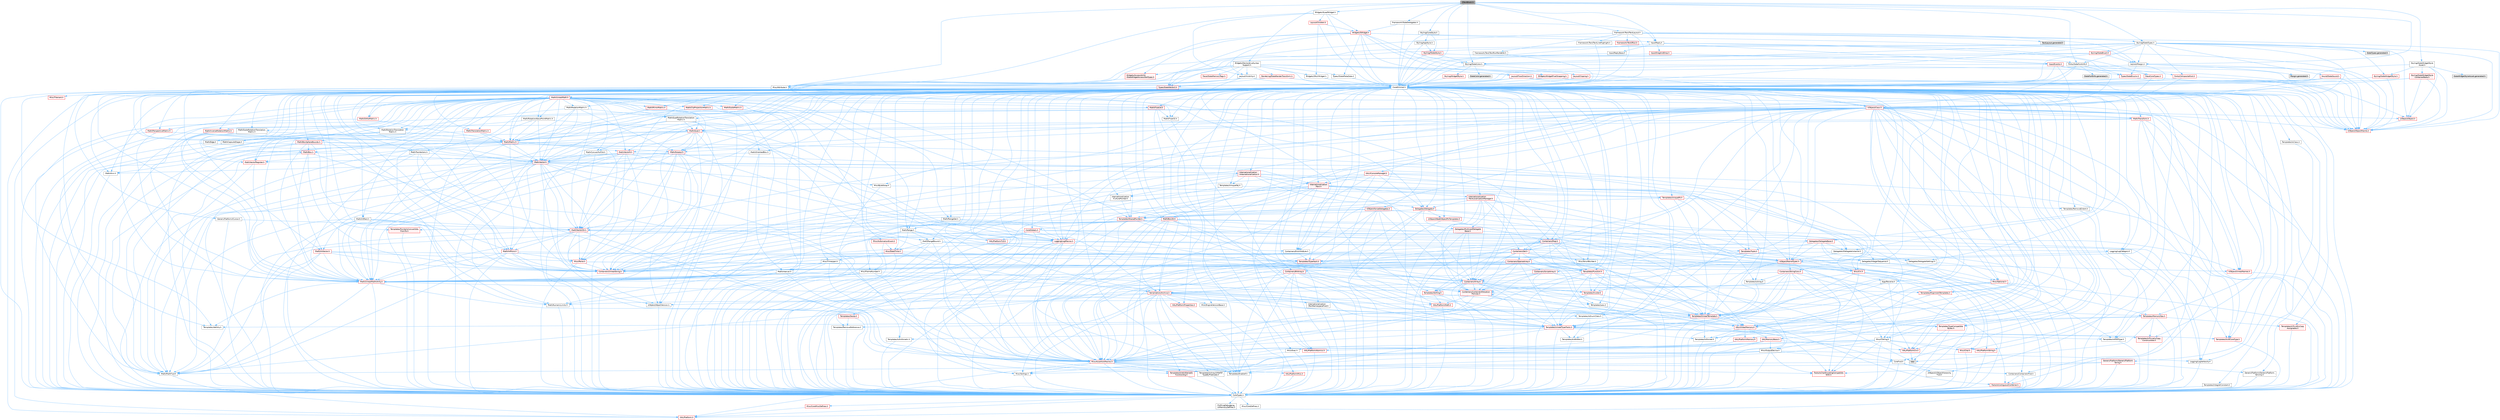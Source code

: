 digraph "STextBlock.h"
{
 // INTERACTIVE_SVG=YES
 // LATEX_PDF_SIZE
  bgcolor="transparent";
  edge [fontname=Helvetica,fontsize=10,labelfontname=Helvetica,labelfontsize=10];
  node [fontname=Helvetica,fontsize=10,shape=box,height=0.2,width=0.4];
  Node1 [id="Node000001",label="STextBlock.h",height=0.2,width=0.4,color="gray40", fillcolor="grey60", style="filled", fontcolor="black",tooltip=" "];
  Node1 -> Node2 [id="edge1_Node000001_Node000002",color="steelblue1",style="solid",tooltip=" "];
  Node2 [id="Node000002",label="CoreMinimal.h",height=0.2,width=0.4,color="grey40", fillcolor="white", style="filled",URL="$d7/d67/CoreMinimal_8h.html",tooltip=" "];
  Node2 -> Node3 [id="edge2_Node000002_Node000003",color="steelblue1",style="solid",tooltip=" "];
  Node3 [id="Node000003",label="CoreTypes.h",height=0.2,width=0.4,color="grey40", fillcolor="white", style="filled",URL="$dc/dec/CoreTypes_8h.html",tooltip=" "];
  Node3 -> Node4 [id="edge3_Node000003_Node000004",color="steelblue1",style="solid",tooltip=" "];
  Node4 [id="Node000004",label="HAL/Platform.h",height=0.2,width=0.4,color="red", fillcolor="#FFF0F0", style="filled",URL="$d9/dd0/Platform_8h.html",tooltip=" "];
  Node3 -> Node14 [id="edge4_Node000003_Node000014",color="steelblue1",style="solid",tooltip=" "];
  Node14 [id="Node000014",label="ProfilingDebugging\l/UMemoryDefines.h",height=0.2,width=0.4,color="grey40", fillcolor="white", style="filled",URL="$d2/da2/UMemoryDefines_8h.html",tooltip=" "];
  Node3 -> Node15 [id="edge5_Node000003_Node000015",color="steelblue1",style="solid",tooltip=" "];
  Node15 [id="Node000015",label="Misc/CoreMiscDefines.h",height=0.2,width=0.4,color="red", fillcolor="#FFF0F0", style="filled",URL="$da/d38/CoreMiscDefines_8h.html",tooltip=" "];
  Node15 -> Node4 [id="edge6_Node000015_Node000004",color="steelblue1",style="solid",tooltip=" "];
  Node3 -> Node16 [id="edge7_Node000003_Node000016",color="steelblue1",style="solid",tooltip=" "];
  Node16 [id="Node000016",label="Misc/CoreDefines.h",height=0.2,width=0.4,color="grey40", fillcolor="white", style="filled",URL="$d3/dd2/CoreDefines_8h.html",tooltip=" "];
  Node2 -> Node17 [id="edge8_Node000002_Node000017",color="steelblue1",style="solid",tooltip=" "];
  Node17 [id="Node000017",label="CoreFwd.h",height=0.2,width=0.4,color="grey40", fillcolor="white", style="filled",URL="$d1/d1e/CoreFwd_8h.html",tooltip=" "];
  Node17 -> Node3 [id="edge9_Node000017_Node000003",color="steelblue1",style="solid",tooltip=" "];
  Node17 -> Node18 [id="edge10_Node000017_Node000018",color="steelblue1",style="solid",tooltip=" "];
  Node18 [id="Node000018",label="Containers/ContainersFwd.h",height=0.2,width=0.4,color="grey40", fillcolor="white", style="filled",URL="$d4/d0a/ContainersFwd_8h.html",tooltip=" "];
  Node18 -> Node4 [id="edge11_Node000018_Node000004",color="steelblue1",style="solid",tooltip=" "];
  Node18 -> Node3 [id="edge12_Node000018_Node000003",color="steelblue1",style="solid",tooltip=" "];
  Node18 -> Node19 [id="edge13_Node000018_Node000019",color="steelblue1",style="solid",tooltip=" "];
  Node19 [id="Node000019",label="Traits/IsContiguousContainer.h",height=0.2,width=0.4,color="red", fillcolor="#FFF0F0", style="filled",URL="$d5/d3c/IsContiguousContainer_8h.html",tooltip=" "];
  Node19 -> Node3 [id="edge14_Node000019_Node000003",color="steelblue1",style="solid",tooltip=" "];
  Node17 -> Node22 [id="edge15_Node000017_Node000022",color="steelblue1",style="solid",tooltip=" "];
  Node22 [id="Node000022",label="Math/MathFwd.h",height=0.2,width=0.4,color="grey40", fillcolor="white", style="filled",URL="$d2/d10/MathFwd_8h.html",tooltip=" "];
  Node22 -> Node4 [id="edge16_Node000022_Node000004",color="steelblue1",style="solid",tooltip=" "];
  Node17 -> Node23 [id="edge17_Node000017_Node000023",color="steelblue1",style="solid",tooltip=" "];
  Node23 [id="Node000023",label="UObject/UObjectHierarchy\lFwd.h",height=0.2,width=0.4,color="grey40", fillcolor="white", style="filled",URL="$d3/d13/UObjectHierarchyFwd_8h.html",tooltip=" "];
  Node2 -> Node23 [id="edge18_Node000002_Node000023",color="steelblue1",style="solid",tooltip=" "];
  Node2 -> Node18 [id="edge19_Node000002_Node000018",color="steelblue1",style="solid",tooltip=" "];
  Node2 -> Node24 [id="edge20_Node000002_Node000024",color="steelblue1",style="solid",tooltip=" "];
  Node24 [id="Node000024",label="Misc/VarArgs.h",height=0.2,width=0.4,color="grey40", fillcolor="white", style="filled",URL="$d5/d6f/VarArgs_8h.html",tooltip=" "];
  Node24 -> Node3 [id="edge21_Node000024_Node000003",color="steelblue1",style="solid",tooltip=" "];
  Node2 -> Node25 [id="edge22_Node000002_Node000025",color="steelblue1",style="solid",tooltip=" "];
  Node25 [id="Node000025",label="Logging/LogVerbosity.h",height=0.2,width=0.4,color="grey40", fillcolor="white", style="filled",URL="$d2/d8f/LogVerbosity_8h.html",tooltip=" "];
  Node25 -> Node3 [id="edge23_Node000025_Node000003",color="steelblue1",style="solid",tooltip=" "];
  Node2 -> Node26 [id="edge24_Node000002_Node000026",color="steelblue1",style="solid",tooltip=" "];
  Node26 [id="Node000026",label="Misc/OutputDevice.h",height=0.2,width=0.4,color="grey40", fillcolor="white", style="filled",URL="$d7/d32/OutputDevice_8h.html",tooltip=" "];
  Node26 -> Node17 [id="edge25_Node000026_Node000017",color="steelblue1",style="solid",tooltip=" "];
  Node26 -> Node3 [id="edge26_Node000026_Node000003",color="steelblue1",style="solid",tooltip=" "];
  Node26 -> Node25 [id="edge27_Node000026_Node000025",color="steelblue1",style="solid",tooltip=" "];
  Node26 -> Node24 [id="edge28_Node000026_Node000024",color="steelblue1",style="solid",tooltip=" "];
  Node26 -> Node27 [id="edge29_Node000026_Node000027",color="steelblue1",style="solid",tooltip=" "];
  Node27 [id="Node000027",label="Templates/IsArrayOrRefOf\lTypeByPredicate.h",height=0.2,width=0.4,color="grey40", fillcolor="white", style="filled",URL="$d6/da1/IsArrayOrRefOfTypeByPredicate_8h.html",tooltip=" "];
  Node27 -> Node3 [id="edge30_Node000027_Node000003",color="steelblue1",style="solid",tooltip=" "];
  Node26 -> Node28 [id="edge31_Node000026_Node000028",color="steelblue1",style="solid",tooltip=" "];
  Node28 [id="Node000028",label="Templates/IsValidVariadic\lFunctionArg.h",height=0.2,width=0.4,color="red", fillcolor="#FFF0F0", style="filled",URL="$d0/dc8/IsValidVariadicFunctionArg_8h.html",tooltip=" "];
  Node28 -> Node3 [id="edge32_Node000028_Node000003",color="steelblue1",style="solid",tooltip=" "];
  Node26 -> Node30 [id="edge33_Node000026_Node000030",color="steelblue1",style="solid",tooltip=" "];
  Node30 [id="Node000030",label="Traits/IsCharEncodingCompatible\lWith.h",height=0.2,width=0.4,color="red", fillcolor="#FFF0F0", style="filled",URL="$df/dd1/IsCharEncodingCompatibleWith_8h.html",tooltip=" "];
  Node2 -> Node32 [id="edge34_Node000002_Node000032",color="steelblue1",style="solid",tooltip=" "];
  Node32 [id="Node000032",label="HAL/PlatformCrt.h",height=0.2,width=0.4,color="red", fillcolor="#FFF0F0", style="filled",URL="$d8/d75/PlatformCrt_8h.html",tooltip=" "];
  Node32 -> Node33 [id="edge35_Node000032_Node000033",color="steelblue1",style="solid",tooltip=" "];
  Node33 [id="Node000033",label="new",height=0.2,width=0.4,color="grey60", fillcolor="#E0E0E0", style="filled",tooltip=" "];
  Node2 -> Node42 [id="edge36_Node000002_Node000042",color="steelblue1",style="solid",tooltip=" "];
  Node42 [id="Node000042",label="HAL/PlatformMisc.h",height=0.2,width=0.4,color="red", fillcolor="#FFF0F0", style="filled",URL="$d0/df5/PlatformMisc_8h.html",tooltip=" "];
  Node42 -> Node3 [id="edge37_Node000042_Node000003",color="steelblue1",style="solid",tooltip=" "];
  Node2 -> Node61 [id="edge38_Node000002_Node000061",color="steelblue1",style="solid",tooltip=" "];
  Node61 [id="Node000061",label="Misc/AssertionMacros.h",height=0.2,width=0.4,color="red", fillcolor="#FFF0F0", style="filled",URL="$d0/dfa/AssertionMacros_8h.html",tooltip=" "];
  Node61 -> Node3 [id="edge39_Node000061_Node000003",color="steelblue1",style="solid",tooltip=" "];
  Node61 -> Node4 [id="edge40_Node000061_Node000004",color="steelblue1",style="solid",tooltip=" "];
  Node61 -> Node42 [id="edge41_Node000061_Node000042",color="steelblue1",style="solid",tooltip=" "];
  Node61 -> Node62 [id="edge42_Node000061_Node000062",color="steelblue1",style="solid",tooltip=" "];
  Node62 [id="Node000062",label="Templates/EnableIf.h",height=0.2,width=0.4,color="grey40", fillcolor="white", style="filled",URL="$d7/d60/EnableIf_8h.html",tooltip=" "];
  Node62 -> Node3 [id="edge43_Node000062_Node000003",color="steelblue1",style="solid",tooltip=" "];
  Node61 -> Node27 [id="edge44_Node000061_Node000027",color="steelblue1",style="solid",tooltip=" "];
  Node61 -> Node28 [id="edge45_Node000061_Node000028",color="steelblue1",style="solid",tooltip=" "];
  Node61 -> Node30 [id="edge46_Node000061_Node000030",color="steelblue1",style="solid",tooltip=" "];
  Node61 -> Node24 [id="edge47_Node000061_Node000024",color="steelblue1",style="solid",tooltip=" "];
  Node2 -> Node70 [id="edge48_Node000002_Node000070",color="steelblue1",style="solid",tooltip=" "];
  Node70 [id="Node000070",label="Templates/IsPointer.h",height=0.2,width=0.4,color="grey40", fillcolor="white", style="filled",URL="$d7/d05/IsPointer_8h.html",tooltip=" "];
  Node70 -> Node3 [id="edge49_Node000070_Node000003",color="steelblue1",style="solid",tooltip=" "];
  Node2 -> Node71 [id="edge50_Node000002_Node000071",color="steelblue1",style="solid",tooltip=" "];
  Node71 [id="Node000071",label="HAL/PlatformMemory.h",height=0.2,width=0.4,color="red", fillcolor="#FFF0F0", style="filled",URL="$de/d68/PlatformMemory_8h.html",tooltip=" "];
  Node71 -> Node3 [id="edge51_Node000071_Node000003",color="steelblue1",style="solid",tooltip=" "];
  Node2 -> Node54 [id="edge52_Node000002_Node000054",color="steelblue1",style="solid",tooltip=" "];
  Node54 [id="Node000054",label="HAL/PlatformAtomics.h",height=0.2,width=0.4,color="red", fillcolor="#FFF0F0", style="filled",URL="$d3/d36/PlatformAtomics_8h.html",tooltip=" "];
  Node54 -> Node3 [id="edge53_Node000054_Node000003",color="steelblue1",style="solid",tooltip=" "];
  Node2 -> Node76 [id="edge54_Node000002_Node000076",color="steelblue1",style="solid",tooltip=" "];
  Node76 [id="Node000076",label="Misc/Exec.h",height=0.2,width=0.4,color="grey40", fillcolor="white", style="filled",URL="$de/ddb/Exec_8h.html",tooltip=" "];
  Node76 -> Node3 [id="edge55_Node000076_Node000003",color="steelblue1",style="solid",tooltip=" "];
  Node76 -> Node61 [id="edge56_Node000076_Node000061",color="steelblue1",style="solid",tooltip=" "];
  Node2 -> Node77 [id="edge57_Node000002_Node000077",color="steelblue1",style="solid",tooltip=" "];
  Node77 [id="Node000077",label="HAL/MemoryBase.h",height=0.2,width=0.4,color="red", fillcolor="#FFF0F0", style="filled",URL="$d6/d9f/MemoryBase_8h.html",tooltip=" "];
  Node77 -> Node3 [id="edge58_Node000077_Node000003",color="steelblue1",style="solid",tooltip=" "];
  Node77 -> Node54 [id="edge59_Node000077_Node000054",color="steelblue1",style="solid",tooltip=" "];
  Node77 -> Node32 [id="edge60_Node000077_Node000032",color="steelblue1",style="solid",tooltip=" "];
  Node77 -> Node76 [id="edge61_Node000077_Node000076",color="steelblue1",style="solid",tooltip=" "];
  Node77 -> Node26 [id="edge62_Node000077_Node000026",color="steelblue1",style="solid",tooltip=" "];
  Node2 -> Node87 [id="edge63_Node000002_Node000087",color="steelblue1",style="solid",tooltip=" "];
  Node87 [id="Node000087",label="HAL/UnrealMemory.h",height=0.2,width=0.4,color="red", fillcolor="#FFF0F0", style="filled",URL="$d9/d96/UnrealMemory_8h.html",tooltip=" "];
  Node87 -> Node3 [id="edge64_Node000087_Node000003",color="steelblue1",style="solid",tooltip=" "];
  Node87 -> Node77 [id="edge65_Node000087_Node000077",color="steelblue1",style="solid",tooltip=" "];
  Node87 -> Node71 [id="edge66_Node000087_Node000071",color="steelblue1",style="solid",tooltip=" "];
  Node87 -> Node70 [id="edge67_Node000087_Node000070",color="steelblue1",style="solid",tooltip=" "];
  Node2 -> Node89 [id="edge68_Node000002_Node000089",color="steelblue1",style="solid",tooltip=" "];
  Node89 [id="Node000089",label="Templates/IsArithmetic.h",height=0.2,width=0.4,color="grey40", fillcolor="white", style="filled",URL="$d2/d5d/IsArithmetic_8h.html",tooltip=" "];
  Node89 -> Node3 [id="edge69_Node000089_Node000003",color="steelblue1",style="solid",tooltip=" "];
  Node2 -> Node83 [id="edge70_Node000002_Node000083",color="steelblue1",style="solid",tooltip=" "];
  Node83 [id="Node000083",label="Templates/AndOrNot.h",height=0.2,width=0.4,color="grey40", fillcolor="white", style="filled",URL="$db/d0a/AndOrNot_8h.html",tooltip=" "];
  Node83 -> Node3 [id="edge71_Node000083_Node000003",color="steelblue1",style="solid",tooltip=" "];
  Node2 -> Node90 [id="edge72_Node000002_Node000090",color="steelblue1",style="solid",tooltip=" "];
  Node90 [id="Node000090",label="Templates/IsPODType.h",height=0.2,width=0.4,color="grey40", fillcolor="white", style="filled",URL="$d7/db1/IsPODType_8h.html",tooltip=" "];
  Node90 -> Node3 [id="edge73_Node000090_Node000003",color="steelblue1",style="solid",tooltip=" "];
  Node2 -> Node91 [id="edge74_Node000002_Node000091",color="steelblue1",style="solid",tooltip=" "];
  Node91 [id="Node000091",label="Templates/IsUECoreType.h",height=0.2,width=0.4,color="red", fillcolor="#FFF0F0", style="filled",URL="$d1/db8/IsUECoreType_8h.html",tooltip=" "];
  Node91 -> Node3 [id="edge75_Node000091_Node000003",color="steelblue1",style="solid",tooltip=" "];
  Node2 -> Node84 [id="edge76_Node000002_Node000084",color="steelblue1",style="solid",tooltip=" "];
  Node84 [id="Node000084",label="Templates/IsTriviallyCopy\lConstructible.h",height=0.2,width=0.4,color="red", fillcolor="#FFF0F0", style="filled",URL="$d3/d78/IsTriviallyCopyConstructible_8h.html",tooltip=" "];
  Node84 -> Node3 [id="edge77_Node000084_Node000003",color="steelblue1",style="solid",tooltip=" "];
  Node2 -> Node92 [id="edge78_Node000002_Node000092",color="steelblue1",style="solid",tooltip=" "];
  Node92 [id="Node000092",label="Templates/UnrealTypeTraits.h",height=0.2,width=0.4,color="red", fillcolor="#FFF0F0", style="filled",URL="$d2/d2d/UnrealTypeTraits_8h.html",tooltip=" "];
  Node92 -> Node3 [id="edge79_Node000092_Node000003",color="steelblue1",style="solid",tooltip=" "];
  Node92 -> Node70 [id="edge80_Node000092_Node000070",color="steelblue1",style="solid",tooltip=" "];
  Node92 -> Node61 [id="edge81_Node000092_Node000061",color="steelblue1",style="solid",tooltip=" "];
  Node92 -> Node83 [id="edge82_Node000092_Node000083",color="steelblue1",style="solid",tooltip=" "];
  Node92 -> Node62 [id="edge83_Node000092_Node000062",color="steelblue1",style="solid",tooltip=" "];
  Node92 -> Node89 [id="edge84_Node000092_Node000089",color="steelblue1",style="solid",tooltip=" "];
  Node92 -> Node90 [id="edge85_Node000092_Node000090",color="steelblue1",style="solid",tooltip=" "];
  Node92 -> Node91 [id="edge86_Node000092_Node000091",color="steelblue1",style="solid",tooltip=" "];
  Node92 -> Node84 [id="edge87_Node000092_Node000084",color="steelblue1",style="solid",tooltip=" "];
  Node2 -> Node62 [id="edge88_Node000002_Node000062",color="steelblue1",style="solid",tooltip=" "];
  Node2 -> Node94 [id="edge89_Node000002_Node000094",color="steelblue1",style="solid",tooltip=" "];
  Node94 [id="Node000094",label="Templates/RemoveReference.h",height=0.2,width=0.4,color="grey40", fillcolor="white", style="filled",URL="$da/dbe/RemoveReference_8h.html",tooltip=" "];
  Node94 -> Node3 [id="edge90_Node000094_Node000003",color="steelblue1",style="solid",tooltip=" "];
  Node2 -> Node95 [id="edge91_Node000002_Node000095",color="steelblue1",style="solid",tooltip=" "];
  Node95 [id="Node000095",label="Templates/IntegralConstant.h",height=0.2,width=0.4,color="grey40", fillcolor="white", style="filled",URL="$db/d1b/IntegralConstant_8h.html",tooltip=" "];
  Node95 -> Node3 [id="edge92_Node000095_Node000003",color="steelblue1",style="solid",tooltip=" "];
  Node2 -> Node96 [id="edge93_Node000002_Node000096",color="steelblue1",style="solid",tooltip=" "];
  Node96 [id="Node000096",label="Templates/IsClass.h",height=0.2,width=0.4,color="grey40", fillcolor="white", style="filled",URL="$db/dcb/IsClass_8h.html",tooltip=" "];
  Node96 -> Node3 [id="edge94_Node000096_Node000003",color="steelblue1",style="solid",tooltip=" "];
  Node2 -> Node97 [id="edge95_Node000002_Node000097",color="steelblue1",style="solid",tooltip=" "];
  Node97 [id="Node000097",label="Templates/TypeCompatible\lBytes.h",height=0.2,width=0.4,color="red", fillcolor="#FFF0F0", style="filled",URL="$df/d0a/TypeCompatibleBytes_8h.html",tooltip=" "];
  Node97 -> Node3 [id="edge96_Node000097_Node000003",color="steelblue1",style="solid",tooltip=" "];
  Node97 -> Node33 [id="edge97_Node000097_Node000033",color="steelblue1",style="solid",tooltip=" "];
  Node2 -> Node19 [id="edge98_Node000002_Node000019",color="steelblue1",style="solid",tooltip=" "];
  Node2 -> Node98 [id="edge99_Node000002_Node000098",color="steelblue1",style="solid",tooltip=" "];
  Node98 [id="Node000098",label="Templates/UnrealTemplate.h",height=0.2,width=0.4,color="red", fillcolor="#FFF0F0", style="filled",URL="$d4/d24/UnrealTemplate_8h.html",tooltip=" "];
  Node98 -> Node3 [id="edge100_Node000098_Node000003",color="steelblue1",style="solid",tooltip=" "];
  Node98 -> Node70 [id="edge101_Node000098_Node000070",color="steelblue1",style="solid",tooltip=" "];
  Node98 -> Node87 [id="edge102_Node000098_Node000087",color="steelblue1",style="solid",tooltip=" "];
  Node98 -> Node92 [id="edge103_Node000098_Node000092",color="steelblue1",style="solid",tooltip=" "];
  Node98 -> Node94 [id="edge104_Node000098_Node000094",color="steelblue1",style="solid",tooltip=" "];
  Node98 -> Node97 [id="edge105_Node000098_Node000097",color="steelblue1",style="solid",tooltip=" "];
  Node98 -> Node65 [id="edge106_Node000098_Node000065",color="steelblue1",style="solid",tooltip=" "];
  Node65 [id="Node000065",label="Templates/Identity.h",height=0.2,width=0.4,color="grey40", fillcolor="white", style="filled",URL="$d0/dd5/Identity_8h.html",tooltip=" "];
  Node98 -> Node19 [id="edge107_Node000098_Node000019",color="steelblue1",style="solid",tooltip=" "];
  Node2 -> Node47 [id="edge108_Node000002_Node000047",color="steelblue1",style="solid",tooltip=" "];
  Node47 [id="Node000047",label="Math/NumericLimits.h",height=0.2,width=0.4,color="grey40", fillcolor="white", style="filled",URL="$df/d1b/NumericLimits_8h.html",tooltip=" "];
  Node47 -> Node3 [id="edge109_Node000047_Node000003",color="steelblue1",style="solid",tooltip=" "];
  Node2 -> Node102 [id="edge110_Node000002_Node000102",color="steelblue1",style="solid",tooltip=" "];
  Node102 [id="Node000102",label="HAL/PlatformMath.h",height=0.2,width=0.4,color="red", fillcolor="#FFF0F0", style="filled",URL="$dc/d53/PlatformMath_8h.html",tooltip=" "];
  Node102 -> Node3 [id="edge111_Node000102_Node000003",color="steelblue1",style="solid",tooltip=" "];
  Node2 -> Node85 [id="edge112_Node000002_Node000085",color="steelblue1",style="solid",tooltip=" "];
  Node85 [id="Node000085",label="Templates/IsTriviallyCopy\lAssignable.h",height=0.2,width=0.4,color="red", fillcolor="#FFF0F0", style="filled",URL="$d2/df2/IsTriviallyCopyAssignable_8h.html",tooltip=" "];
  Node85 -> Node3 [id="edge113_Node000085_Node000003",color="steelblue1",style="solid",tooltip=" "];
  Node2 -> Node110 [id="edge114_Node000002_Node000110",color="steelblue1",style="solid",tooltip=" "];
  Node110 [id="Node000110",label="Templates/MemoryOps.h",height=0.2,width=0.4,color="red", fillcolor="#FFF0F0", style="filled",URL="$db/dea/MemoryOps_8h.html",tooltip=" "];
  Node110 -> Node3 [id="edge115_Node000110_Node000003",color="steelblue1",style="solid",tooltip=" "];
  Node110 -> Node87 [id="edge116_Node000110_Node000087",color="steelblue1",style="solid",tooltip=" "];
  Node110 -> Node85 [id="edge117_Node000110_Node000085",color="steelblue1",style="solid",tooltip=" "];
  Node110 -> Node84 [id="edge118_Node000110_Node000084",color="steelblue1",style="solid",tooltip=" "];
  Node110 -> Node92 [id="edge119_Node000110_Node000092",color="steelblue1",style="solid",tooltip=" "];
  Node110 -> Node33 [id="edge120_Node000110_Node000033",color="steelblue1",style="solid",tooltip=" "];
  Node2 -> Node111 [id="edge121_Node000002_Node000111",color="steelblue1",style="solid",tooltip=" "];
  Node111 [id="Node000111",label="Containers/ContainerAllocation\lPolicies.h",height=0.2,width=0.4,color="red", fillcolor="#FFF0F0", style="filled",URL="$d7/dff/ContainerAllocationPolicies_8h.html",tooltip=" "];
  Node111 -> Node3 [id="edge122_Node000111_Node000003",color="steelblue1",style="solid",tooltip=" "];
  Node111 -> Node111 [id="edge123_Node000111_Node000111",color="steelblue1",style="solid",tooltip=" "];
  Node111 -> Node102 [id="edge124_Node000111_Node000102",color="steelblue1",style="solid",tooltip=" "];
  Node111 -> Node87 [id="edge125_Node000111_Node000087",color="steelblue1",style="solid",tooltip=" "];
  Node111 -> Node47 [id="edge126_Node000111_Node000047",color="steelblue1",style="solid",tooltip=" "];
  Node111 -> Node61 [id="edge127_Node000111_Node000061",color="steelblue1",style="solid",tooltip=" "];
  Node111 -> Node110 [id="edge128_Node000111_Node000110",color="steelblue1",style="solid",tooltip=" "];
  Node111 -> Node97 [id="edge129_Node000111_Node000097",color="steelblue1",style="solid",tooltip=" "];
  Node2 -> Node114 [id="edge130_Node000002_Node000114",color="steelblue1",style="solid",tooltip=" "];
  Node114 [id="Node000114",label="Templates/IsEnumClass.h",height=0.2,width=0.4,color="grey40", fillcolor="white", style="filled",URL="$d7/d15/IsEnumClass_8h.html",tooltip=" "];
  Node114 -> Node3 [id="edge131_Node000114_Node000003",color="steelblue1",style="solid",tooltip=" "];
  Node114 -> Node83 [id="edge132_Node000114_Node000083",color="steelblue1",style="solid",tooltip=" "];
  Node2 -> Node115 [id="edge133_Node000002_Node000115",color="steelblue1",style="solid",tooltip=" "];
  Node115 [id="Node000115",label="HAL/PlatformProperties.h",height=0.2,width=0.4,color="red", fillcolor="#FFF0F0", style="filled",URL="$d9/db0/PlatformProperties_8h.html",tooltip=" "];
  Node115 -> Node3 [id="edge134_Node000115_Node000003",color="steelblue1",style="solid",tooltip=" "];
  Node2 -> Node118 [id="edge135_Node000002_Node000118",color="steelblue1",style="solid",tooltip=" "];
  Node118 [id="Node000118",label="Misc/EngineVersionBase.h",height=0.2,width=0.4,color="grey40", fillcolor="white", style="filled",URL="$d5/d2b/EngineVersionBase_8h.html",tooltip=" "];
  Node118 -> Node3 [id="edge136_Node000118_Node000003",color="steelblue1",style="solid",tooltip=" "];
  Node2 -> Node119 [id="edge137_Node000002_Node000119",color="steelblue1",style="solid",tooltip=" "];
  Node119 [id="Node000119",label="Internationalization\l/TextNamespaceFwd.h",height=0.2,width=0.4,color="grey40", fillcolor="white", style="filled",URL="$d8/d97/TextNamespaceFwd_8h.html",tooltip=" "];
  Node119 -> Node3 [id="edge138_Node000119_Node000003",color="steelblue1",style="solid",tooltip=" "];
  Node2 -> Node120 [id="edge139_Node000002_Node000120",color="steelblue1",style="solid",tooltip=" "];
  Node120 [id="Node000120",label="Serialization/Archive.h",height=0.2,width=0.4,color="red", fillcolor="#FFF0F0", style="filled",URL="$d7/d3b/Archive_8h.html",tooltip=" "];
  Node120 -> Node17 [id="edge140_Node000120_Node000017",color="steelblue1",style="solid",tooltip=" "];
  Node120 -> Node3 [id="edge141_Node000120_Node000003",color="steelblue1",style="solid",tooltip=" "];
  Node120 -> Node115 [id="edge142_Node000120_Node000115",color="steelblue1",style="solid",tooltip=" "];
  Node120 -> Node119 [id="edge143_Node000120_Node000119",color="steelblue1",style="solid",tooltip=" "];
  Node120 -> Node22 [id="edge144_Node000120_Node000022",color="steelblue1",style="solid",tooltip=" "];
  Node120 -> Node61 [id="edge145_Node000120_Node000061",color="steelblue1",style="solid",tooltip=" "];
  Node120 -> Node118 [id="edge146_Node000120_Node000118",color="steelblue1",style="solid",tooltip=" "];
  Node120 -> Node24 [id="edge147_Node000120_Node000024",color="steelblue1",style="solid",tooltip=" "];
  Node120 -> Node62 [id="edge148_Node000120_Node000062",color="steelblue1",style="solid",tooltip=" "];
  Node120 -> Node27 [id="edge149_Node000120_Node000027",color="steelblue1",style="solid",tooltip=" "];
  Node120 -> Node114 [id="edge150_Node000120_Node000114",color="steelblue1",style="solid",tooltip=" "];
  Node120 -> Node28 [id="edge151_Node000120_Node000028",color="steelblue1",style="solid",tooltip=" "];
  Node120 -> Node98 [id="edge152_Node000120_Node000098",color="steelblue1",style="solid",tooltip=" "];
  Node120 -> Node30 [id="edge153_Node000120_Node000030",color="steelblue1",style="solid",tooltip=" "];
  Node120 -> Node123 [id="edge154_Node000120_Node000123",color="steelblue1",style="solid",tooltip=" "];
  Node123 [id="Node000123",label="UObject/ObjectVersion.h",height=0.2,width=0.4,color="grey40", fillcolor="white", style="filled",URL="$da/d63/ObjectVersion_8h.html",tooltip=" "];
  Node123 -> Node3 [id="edge155_Node000123_Node000003",color="steelblue1",style="solid",tooltip=" "];
  Node2 -> Node124 [id="edge156_Node000002_Node000124",color="steelblue1",style="solid",tooltip=" "];
  Node124 [id="Node000124",label="Templates/Less.h",height=0.2,width=0.4,color="grey40", fillcolor="white", style="filled",URL="$de/dc8/Less_8h.html",tooltip=" "];
  Node124 -> Node3 [id="edge157_Node000124_Node000003",color="steelblue1",style="solid",tooltip=" "];
  Node124 -> Node98 [id="edge158_Node000124_Node000098",color="steelblue1",style="solid",tooltip=" "];
  Node2 -> Node125 [id="edge159_Node000002_Node000125",color="steelblue1",style="solid",tooltip=" "];
  Node125 [id="Node000125",label="Templates/Sorting.h",height=0.2,width=0.4,color="red", fillcolor="#FFF0F0", style="filled",URL="$d3/d9e/Sorting_8h.html",tooltip=" "];
  Node125 -> Node3 [id="edge160_Node000125_Node000003",color="steelblue1",style="solid",tooltip=" "];
  Node125 -> Node102 [id="edge161_Node000125_Node000102",color="steelblue1",style="solid",tooltip=" "];
  Node125 -> Node124 [id="edge162_Node000125_Node000124",color="steelblue1",style="solid",tooltip=" "];
  Node2 -> Node136 [id="edge163_Node000002_Node000136",color="steelblue1",style="solid",tooltip=" "];
  Node136 [id="Node000136",label="Misc/Char.h",height=0.2,width=0.4,color="red", fillcolor="#FFF0F0", style="filled",URL="$d0/d58/Char_8h.html",tooltip=" "];
  Node136 -> Node3 [id="edge164_Node000136_Node000003",color="steelblue1",style="solid",tooltip=" "];
  Node2 -> Node139 [id="edge165_Node000002_Node000139",color="steelblue1",style="solid",tooltip=" "];
  Node139 [id="Node000139",label="GenericPlatform/GenericPlatform\lStricmp.h",height=0.2,width=0.4,color="grey40", fillcolor="white", style="filled",URL="$d2/d86/GenericPlatformStricmp_8h.html",tooltip=" "];
  Node139 -> Node3 [id="edge166_Node000139_Node000003",color="steelblue1",style="solid",tooltip=" "];
  Node2 -> Node140 [id="edge167_Node000002_Node000140",color="steelblue1",style="solid",tooltip=" "];
  Node140 [id="Node000140",label="GenericPlatform/GenericPlatform\lString.h",height=0.2,width=0.4,color="red", fillcolor="#FFF0F0", style="filled",URL="$dd/d20/GenericPlatformString_8h.html",tooltip=" "];
  Node140 -> Node3 [id="edge168_Node000140_Node000003",color="steelblue1",style="solid",tooltip=" "];
  Node140 -> Node139 [id="edge169_Node000140_Node000139",color="steelblue1",style="solid",tooltip=" "];
  Node140 -> Node62 [id="edge170_Node000140_Node000062",color="steelblue1",style="solid",tooltip=" "];
  Node140 -> Node30 [id="edge171_Node000140_Node000030",color="steelblue1",style="solid",tooltip=" "];
  Node2 -> Node73 [id="edge172_Node000002_Node000073",color="steelblue1",style="solid",tooltip=" "];
  Node73 [id="Node000073",label="HAL/PlatformString.h",height=0.2,width=0.4,color="red", fillcolor="#FFF0F0", style="filled",URL="$db/db5/PlatformString_8h.html",tooltip=" "];
  Node73 -> Node3 [id="edge173_Node000073_Node000003",color="steelblue1",style="solid",tooltip=" "];
  Node2 -> Node143 [id="edge174_Node000002_Node000143",color="steelblue1",style="solid",tooltip=" "];
  Node143 [id="Node000143",label="Misc/CString.h",height=0.2,width=0.4,color="grey40", fillcolor="white", style="filled",URL="$d2/d49/CString_8h.html",tooltip=" "];
  Node143 -> Node3 [id="edge175_Node000143_Node000003",color="steelblue1",style="solid",tooltip=" "];
  Node143 -> Node32 [id="edge176_Node000143_Node000032",color="steelblue1",style="solid",tooltip=" "];
  Node143 -> Node73 [id="edge177_Node000143_Node000073",color="steelblue1",style="solid",tooltip=" "];
  Node143 -> Node61 [id="edge178_Node000143_Node000061",color="steelblue1",style="solid",tooltip=" "];
  Node143 -> Node136 [id="edge179_Node000143_Node000136",color="steelblue1",style="solid",tooltip=" "];
  Node143 -> Node24 [id="edge180_Node000143_Node000024",color="steelblue1",style="solid",tooltip=" "];
  Node143 -> Node27 [id="edge181_Node000143_Node000027",color="steelblue1",style="solid",tooltip=" "];
  Node143 -> Node28 [id="edge182_Node000143_Node000028",color="steelblue1",style="solid",tooltip=" "];
  Node143 -> Node30 [id="edge183_Node000143_Node000030",color="steelblue1",style="solid",tooltip=" "];
  Node2 -> Node144 [id="edge184_Node000002_Node000144",color="steelblue1",style="solid",tooltip=" "];
  Node144 [id="Node000144",label="Misc/Crc.h",height=0.2,width=0.4,color="red", fillcolor="#FFF0F0", style="filled",URL="$d4/dd2/Crc_8h.html",tooltip=" "];
  Node144 -> Node3 [id="edge185_Node000144_Node000003",color="steelblue1",style="solid",tooltip=" "];
  Node144 -> Node73 [id="edge186_Node000144_Node000073",color="steelblue1",style="solid",tooltip=" "];
  Node144 -> Node61 [id="edge187_Node000144_Node000061",color="steelblue1",style="solid",tooltip=" "];
  Node144 -> Node143 [id="edge188_Node000144_Node000143",color="steelblue1",style="solid",tooltip=" "];
  Node144 -> Node136 [id="edge189_Node000144_Node000136",color="steelblue1",style="solid",tooltip=" "];
  Node144 -> Node92 [id="edge190_Node000144_Node000092",color="steelblue1",style="solid",tooltip=" "];
  Node2 -> Node135 [id="edge191_Node000002_Node000135",color="steelblue1",style="solid",tooltip=" "];
  Node135 [id="Node000135",label="Math/UnrealMathUtility.h",height=0.2,width=0.4,color="red", fillcolor="#FFF0F0", style="filled",URL="$db/db8/UnrealMathUtility_8h.html",tooltip=" "];
  Node135 -> Node3 [id="edge192_Node000135_Node000003",color="steelblue1",style="solid",tooltip=" "];
  Node135 -> Node61 [id="edge193_Node000135_Node000061",color="steelblue1",style="solid",tooltip=" "];
  Node135 -> Node102 [id="edge194_Node000135_Node000102",color="steelblue1",style="solid",tooltip=" "];
  Node135 -> Node22 [id="edge195_Node000135_Node000022",color="steelblue1",style="solid",tooltip=" "];
  Node135 -> Node65 [id="edge196_Node000135_Node000065",color="steelblue1",style="solid",tooltip=" "];
  Node2 -> Node145 [id="edge197_Node000002_Node000145",color="steelblue1",style="solid",tooltip=" "];
  Node145 [id="Node000145",label="Containers/UnrealString.h",height=0.2,width=0.4,color="red", fillcolor="#FFF0F0", style="filled",URL="$d5/dba/UnrealString_8h.html",tooltip=" "];
  Node2 -> Node149 [id="edge198_Node000002_Node000149",color="steelblue1",style="solid",tooltip=" "];
  Node149 [id="Node000149",label="Containers/Array.h",height=0.2,width=0.4,color="red", fillcolor="#FFF0F0", style="filled",URL="$df/dd0/Array_8h.html",tooltip=" "];
  Node149 -> Node3 [id="edge199_Node000149_Node000003",color="steelblue1",style="solid",tooltip=" "];
  Node149 -> Node61 [id="edge200_Node000149_Node000061",color="steelblue1",style="solid",tooltip=" "];
  Node149 -> Node87 [id="edge201_Node000149_Node000087",color="steelblue1",style="solid",tooltip=" "];
  Node149 -> Node92 [id="edge202_Node000149_Node000092",color="steelblue1",style="solid",tooltip=" "];
  Node149 -> Node98 [id="edge203_Node000149_Node000098",color="steelblue1",style="solid",tooltip=" "];
  Node149 -> Node111 [id="edge204_Node000149_Node000111",color="steelblue1",style="solid",tooltip=" "];
  Node149 -> Node120 [id="edge205_Node000149_Node000120",color="steelblue1",style="solid",tooltip=" "];
  Node149 -> Node128 [id="edge206_Node000149_Node000128",color="steelblue1",style="solid",tooltip=" "];
  Node128 [id="Node000128",label="Templates/Invoke.h",height=0.2,width=0.4,color="red", fillcolor="#FFF0F0", style="filled",URL="$d7/deb/Invoke_8h.html",tooltip=" "];
  Node128 -> Node3 [id="edge207_Node000128_Node000003",color="steelblue1",style="solid",tooltip=" "];
  Node128 -> Node98 [id="edge208_Node000128_Node000098",color="steelblue1",style="solid",tooltip=" "];
  Node149 -> Node124 [id="edge209_Node000149_Node000124",color="steelblue1",style="solid",tooltip=" "];
  Node149 -> Node125 [id="edge210_Node000149_Node000125",color="steelblue1",style="solid",tooltip=" "];
  Node149 -> Node172 [id="edge211_Node000149_Node000172",color="steelblue1",style="solid",tooltip=" "];
  Node172 [id="Node000172",label="Templates/AlignmentTemplates.h",height=0.2,width=0.4,color="red", fillcolor="#FFF0F0", style="filled",URL="$dd/d32/AlignmentTemplates_8h.html",tooltip=" "];
  Node172 -> Node3 [id="edge212_Node000172_Node000003",color="steelblue1",style="solid",tooltip=" "];
  Node172 -> Node70 [id="edge213_Node000172_Node000070",color="steelblue1",style="solid",tooltip=" "];
  Node2 -> Node173 [id="edge214_Node000002_Node000173",color="steelblue1",style="solid",tooltip=" "];
  Node173 [id="Node000173",label="Misc/FrameNumber.h",height=0.2,width=0.4,color="grey40", fillcolor="white", style="filled",URL="$dd/dbd/FrameNumber_8h.html",tooltip=" "];
  Node173 -> Node3 [id="edge215_Node000173_Node000003",color="steelblue1",style="solid",tooltip=" "];
  Node173 -> Node47 [id="edge216_Node000173_Node000047",color="steelblue1",style="solid",tooltip=" "];
  Node173 -> Node135 [id="edge217_Node000173_Node000135",color="steelblue1",style="solid",tooltip=" "];
  Node173 -> Node62 [id="edge218_Node000173_Node000062",color="steelblue1",style="solid",tooltip=" "];
  Node173 -> Node92 [id="edge219_Node000173_Node000092",color="steelblue1",style="solid",tooltip=" "];
  Node2 -> Node174 [id="edge220_Node000002_Node000174",color="steelblue1",style="solid",tooltip=" "];
  Node174 [id="Node000174",label="Misc/Timespan.h",height=0.2,width=0.4,color="grey40", fillcolor="white", style="filled",URL="$da/dd9/Timespan_8h.html",tooltip=" "];
  Node174 -> Node3 [id="edge221_Node000174_Node000003",color="steelblue1",style="solid",tooltip=" "];
  Node174 -> Node175 [id="edge222_Node000174_Node000175",color="steelblue1",style="solid",tooltip=" "];
  Node175 [id="Node000175",label="Math/Interval.h",height=0.2,width=0.4,color="grey40", fillcolor="white", style="filled",URL="$d1/d55/Interval_8h.html",tooltip=" "];
  Node175 -> Node3 [id="edge223_Node000175_Node000003",color="steelblue1",style="solid",tooltip=" "];
  Node175 -> Node89 [id="edge224_Node000175_Node000089",color="steelblue1",style="solid",tooltip=" "];
  Node175 -> Node92 [id="edge225_Node000175_Node000092",color="steelblue1",style="solid",tooltip=" "];
  Node175 -> Node47 [id="edge226_Node000175_Node000047",color="steelblue1",style="solid",tooltip=" "];
  Node175 -> Node135 [id="edge227_Node000175_Node000135",color="steelblue1",style="solid",tooltip=" "];
  Node174 -> Node135 [id="edge228_Node000174_Node000135",color="steelblue1",style="solid",tooltip=" "];
  Node174 -> Node61 [id="edge229_Node000174_Node000061",color="steelblue1",style="solid",tooltip=" "];
  Node2 -> Node176 [id="edge230_Node000002_Node000176",color="steelblue1",style="solid",tooltip=" "];
  Node176 [id="Node000176",label="Containers/StringConv.h",height=0.2,width=0.4,color="red", fillcolor="#FFF0F0", style="filled",URL="$d3/ddf/StringConv_8h.html",tooltip=" "];
  Node176 -> Node3 [id="edge231_Node000176_Node000003",color="steelblue1",style="solid",tooltip=" "];
  Node176 -> Node61 [id="edge232_Node000176_Node000061",color="steelblue1",style="solid",tooltip=" "];
  Node176 -> Node111 [id="edge233_Node000176_Node000111",color="steelblue1",style="solid",tooltip=" "];
  Node176 -> Node149 [id="edge234_Node000176_Node000149",color="steelblue1",style="solid",tooltip=" "];
  Node176 -> Node143 [id="edge235_Node000176_Node000143",color="steelblue1",style="solid",tooltip=" "];
  Node176 -> Node177 [id="edge236_Node000176_Node000177",color="steelblue1",style="solid",tooltip=" "];
  Node177 [id="Node000177",label="Templates/IsArray.h",height=0.2,width=0.4,color="grey40", fillcolor="white", style="filled",URL="$d8/d8d/IsArray_8h.html",tooltip=" "];
  Node177 -> Node3 [id="edge237_Node000177_Node000003",color="steelblue1",style="solid",tooltip=" "];
  Node176 -> Node98 [id="edge238_Node000176_Node000098",color="steelblue1",style="solid",tooltip=" "];
  Node176 -> Node92 [id="edge239_Node000176_Node000092",color="steelblue1",style="solid",tooltip=" "];
  Node176 -> Node30 [id="edge240_Node000176_Node000030",color="steelblue1",style="solid",tooltip=" "];
  Node176 -> Node19 [id="edge241_Node000176_Node000019",color="steelblue1",style="solid",tooltip=" "];
  Node2 -> Node178 [id="edge242_Node000002_Node000178",color="steelblue1",style="solid",tooltip=" "];
  Node178 [id="Node000178",label="UObject/UnrealNames.h",height=0.2,width=0.4,color="red", fillcolor="#FFF0F0", style="filled",URL="$d8/db1/UnrealNames_8h.html",tooltip=" "];
  Node178 -> Node3 [id="edge243_Node000178_Node000003",color="steelblue1",style="solid",tooltip=" "];
  Node2 -> Node180 [id="edge244_Node000002_Node000180",color="steelblue1",style="solid",tooltip=" "];
  Node180 [id="Node000180",label="UObject/NameTypes.h",height=0.2,width=0.4,color="red", fillcolor="#FFF0F0", style="filled",URL="$d6/d35/NameTypes_8h.html",tooltip=" "];
  Node180 -> Node3 [id="edge245_Node000180_Node000003",color="steelblue1",style="solid",tooltip=" "];
  Node180 -> Node61 [id="edge246_Node000180_Node000061",color="steelblue1",style="solid",tooltip=" "];
  Node180 -> Node87 [id="edge247_Node000180_Node000087",color="steelblue1",style="solid",tooltip=" "];
  Node180 -> Node92 [id="edge248_Node000180_Node000092",color="steelblue1",style="solid",tooltip=" "];
  Node180 -> Node98 [id="edge249_Node000180_Node000098",color="steelblue1",style="solid",tooltip=" "];
  Node180 -> Node145 [id="edge250_Node000180_Node000145",color="steelblue1",style="solid",tooltip=" "];
  Node180 -> Node176 [id="edge251_Node000180_Node000176",color="steelblue1",style="solid",tooltip=" "];
  Node180 -> Node178 [id="edge252_Node000180_Node000178",color="steelblue1",style="solid",tooltip=" "];
  Node2 -> Node188 [id="edge253_Node000002_Node000188",color="steelblue1",style="solid",tooltip=" "];
  Node188 [id="Node000188",label="Misc/Parse.h",height=0.2,width=0.4,color="red", fillcolor="#FFF0F0", style="filled",URL="$dc/d71/Parse_8h.html",tooltip=" "];
  Node188 -> Node145 [id="edge254_Node000188_Node000145",color="steelblue1",style="solid",tooltip=" "];
  Node188 -> Node3 [id="edge255_Node000188_Node000003",color="steelblue1",style="solid",tooltip=" "];
  Node188 -> Node32 [id="edge256_Node000188_Node000032",color="steelblue1",style="solid",tooltip=" "];
  Node188 -> Node189 [id="edge257_Node000188_Node000189",color="steelblue1",style="solid",tooltip=" "];
  Node189 [id="Node000189",label="Templates/Function.h",height=0.2,width=0.4,color="red", fillcolor="#FFF0F0", style="filled",URL="$df/df5/Function_8h.html",tooltip=" "];
  Node189 -> Node3 [id="edge258_Node000189_Node000003",color="steelblue1",style="solid",tooltip=" "];
  Node189 -> Node61 [id="edge259_Node000189_Node000061",color="steelblue1",style="solid",tooltip=" "];
  Node189 -> Node87 [id="edge260_Node000189_Node000087",color="steelblue1",style="solid",tooltip=" "];
  Node189 -> Node92 [id="edge261_Node000189_Node000092",color="steelblue1",style="solid",tooltip=" "];
  Node189 -> Node128 [id="edge262_Node000189_Node000128",color="steelblue1",style="solid",tooltip=" "];
  Node189 -> Node98 [id="edge263_Node000189_Node000098",color="steelblue1",style="solid",tooltip=" "];
  Node189 -> Node135 [id="edge264_Node000189_Node000135",color="steelblue1",style="solid",tooltip=" "];
  Node189 -> Node33 [id="edge265_Node000189_Node000033",color="steelblue1",style="solid",tooltip=" "];
  Node2 -> Node172 [id="edge266_Node000002_Node000172",color="steelblue1",style="solid",tooltip=" "];
  Node2 -> Node191 [id="edge267_Node000002_Node000191",color="steelblue1",style="solid",tooltip=" "];
  Node191 [id="Node000191",label="Misc/StructBuilder.h",height=0.2,width=0.4,color="grey40", fillcolor="white", style="filled",URL="$d9/db3/StructBuilder_8h.html",tooltip=" "];
  Node191 -> Node3 [id="edge268_Node000191_Node000003",color="steelblue1",style="solid",tooltip=" "];
  Node191 -> Node135 [id="edge269_Node000191_Node000135",color="steelblue1",style="solid",tooltip=" "];
  Node191 -> Node172 [id="edge270_Node000191_Node000172",color="steelblue1",style="solid",tooltip=" "];
  Node2 -> Node104 [id="edge271_Node000002_Node000104",color="steelblue1",style="solid",tooltip=" "];
  Node104 [id="Node000104",label="Templates/Decay.h",height=0.2,width=0.4,color="red", fillcolor="#FFF0F0", style="filled",URL="$dd/d0f/Decay_8h.html",tooltip=" "];
  Node104 -> Node3 [id="edge272_Node000104_Node000003",color="steelblue1",style="solid",tooltip=" "];
  Node104 -> Node94 [id="edge273_Node000104_Node000094",color="steelblue1",style="solid",tooltip=" "];
  Node2 -> Node192 [id="edge274_Node000002_Node000192",color="steelblue1",style="solid",tooltip=" "];
  Node192 [id="Node000192",label="Templates/PointerIsConvertible\lFromTo.h",height=0.2,width=0.4,color="red", fillcolor="#FFF0F0", style="filled",URL="$d6/d65/PointerIsConvertibleFromTo_8h.html",tooltip=" "];
  Node192 -> Node3 [id="edge275_Node000192_Node000003",color="steelblue1",style="solid",tooltip=" "];
  Node2 -> Node128 [id="edge276_Node000002_Node000128",color="steelblue1",style="solid",tooltip=" "];
  Node2 -> Node189 [id="edge277_Node000002_Node000189",color="steelblue1",style="solid",tooltip=" "];
  Node2 -> Node161 [id="edge278_Node000002_Node000161",color="steelblue1",style="solid",tooltip=" "];
  Node161 [id="Node000161",label="Templates/TypeHash.h",height=0.2,width=0.4,color="red", fillcolor="#FFF0F0", style="filled",URL="$d1/d62/TypeHash_8h.html",tooltip=" "];
  Node161 -> Node3 [id="edge279_Node000161_Node000003",color="steelblue1",style="solid",tooltip=" "];
  Node161 -> Node144 [id="edge280_Node000161_Node000144",color="steelblue1",style="solid",tooltip=" "];
  Node2 -> Node193 [id="edge281_Node000002_Node000193",color="steelblue1",style="solid",tooltip=" "];
  Node193 [id="Node000193",label="Containers/ScriptArray.h",height=0.2,width=0.4,color="red", fillcolor="#FFF0F0", style="filled",URL="$dc/daf/ScriptArray_8h.html",tooltip=" "];
  Node193 -> Node3 [id="edge282_Node000193_Node000003",color="steelblue1",style="solid",tooltip=" "];
  Node193 -> Node61 [id="edge283_Node000193_Node000061",color="steelblue1",style="solid",tooltip=" "];
  Node193 -> Node87 [id="edge284_Node000193_Node000087",color="steelblue1",style="solid",tooltip=" "];
  Node193 -> Node111 [id="edge285_Node000193_Node000111",color="steelblue1",style="solid",tooltip=" "];
  Node193 -> Node149 [id="edge286_Node000193_Node000149",color="steelblue1",style="solid",tooltip=" "];
  Node2 -> Node194 [id="edge287_Node000002_Node000194",color="steelblue1",style="solid",tooltip=" "];
  Node194 [id="Node000194",label="Containers/BitArray.h",height=0.2,width=0.4,color="red", fillcolor="#FFF0F0", style="filled",URL="$d1/de4/BitArray_8h.html",tooltip=" "];
  Node194 -> Node111 [id="edge288_Node000194_Node000111",color="steelblue1",style="solid",tooltip=" "];
  Node194 -> Node3 [id="edge289_Node000194_Node000003",color="steelblue1",style="solid",tooltip=" "];
  Node194 -> Node54 [id="edge290_Node000194_Node000054",color="steelblue1",style="solid",tooltip=" "];
  Node194 -> Node87 [id="edge291_Node000194_Node000087",color="steelblue1",style="solid",tooltip=" "];
  Node194 -> Node135 [id="edge292_Node000194_Node000135",color="steelblue1",style="solid",tooltip=" "];
  Node194 -> Node61 [id="edge293_Node000194_Node000061",color="steelblue1",style="solid",tooltip=" "];
  Node194 -> Node120 [id="edge294_Node000194_Node000120",color="steelblue1",style="solid",tooltip=" "];
  Node194 -> Node62 [id="edge295_Node000194_Node000062",color="steelblue1",style="solid",tooltip=" "];
  Node194 -> Node128 [id="edge296_Node000194_Node000128",color="steelblue1",style="solid",tooltip=" "];
  Node194 -> Node98 [id="edge297_Node000194_Node000098",color="steelblue1",style="solid",tooltip=" "];
  Node194 -> Node92 [id="edge298_Node000194_Node000092",color="steelblue1",style="solid",tooltip=" "];
  Node2 -> Node195 [id="edge299_Node000002_Node000195",color="steelblue1",style="solid",tooltip=" "];
  Node195 [id="Node000195",label="Containers/SparseArray.h",height=0.2,width=0.4,color="red", fillcolor="#FFF0F0", style="filled",URL="$d5/dbf/SparseArray_8h.html",tooltip=" "];
  Node195 -> Node3 [id="edge300_Node000195_Node000003",color="steelblue1",style="solid",tooltip=" "];
  Node195 -> Node61 [id="edge301_Node000195_Node000061",color="steelblue1",style="solid",tooltip=" "];
  Node195 -> Node87 [id="edge302_Node000195_Node000087",color="steelblue1",style="solid",tooltip=" "];
  Node195 -> Node92 [id="edge303_Node000195_Node000092",color="steelblue1",style="solid",tooltip=" "];
  Node195 -> Node98 [id="edge304_Node000195_Node000098",color="steelblue1",style="solid",tooltip=" "];
  Node195 -> Node111 [id="edge305_Node000195_Node000111",color="steelblue1",style="solid",tooltip=" "];
  Node195 -> Node124 [id="edge306_Node000195_Node000124",color="steelblue1",style="solid",tooltip=" "];
  Node195 -> Node149 [id="edge307_Node000195_Node000149",color="steelblue1",style="solid",tooltip=" "];
  Node195 -> Node135 [id="edge308_Node000195_Node000135",color="steelblue1",style="solid",tooltip=" "];
  Node195 -> Node193 [id="edge309_Node000195_Node000193",color="steelblue1",style="solid",tooltip=" "];
  Node195 -> Node194 [id="edge310_Node000195_Node000194",color="steelblue1",style="solid",tooltip=" "];
  Node195 -> Node145 [id="edge311_Node000195_Node000145",color="steelblue1",style="solid",tooltip=" "];
  Node2 -> Node211 [id="edge312_Node000002_Node000211",color="steelblue1",style="solid",tooltip=" "];
  Node211 [id="Node000211",label="Containers/Set.h",height=0.2,width=0.4,color="red", fillcolor="#FFF0F0", style="filled",URL="$d4/d45/Set_8h.html",tooltip=" "];
  Node211 -> Node111 [id="edge313_Node000211_Node000111",color="steelblue1",style="solid",tooltip=" "];
  Node211 -> Node195 [id="edge314_Node000211_Node000195",color="steelblue1",style="solid",tooltip=" "];
  Node211 -> Node18 [id="edge315_Node000211_Node000018",color="steelblue1",style="solid",tooltip=" "];
  Node211 -> Node135 [id="edge316_Node000211_Node000135",color="steelblue1",style="solid",tooltip=" "];
  Node211 -> Node61 [id="edge317_Node000211_Node000061",color="steelblue1",style="solid",tooltip=" "];
  Node211 -> Node191 [id="edge318_Node000211_Node000191",color="steelblue1",style="solid",tooltip=" "];
  Node211 -> Node189 [id="edge319_Node000211_Node000189",color="steelblue1",style="solid",tooltip=" "];
  Node211 -> Node125 [id="edge320_Node000211_Node000125",color="steelblue1",style="solid",tooltip=" "];
  Node211 -> Node161 [id="edge321_Node000211_Node000161",color="steelblue1",style="solid",tooltip=" "];
  Node211 -> Node98 [id="edge322_Node000211_Node000098",color="steelblue1",style="solid",tooltip=" "];
  Node2 -> Node214 [id="edge323_Node000002_Node000214",color="steelblue1",style="solid",tooltip=" "];
  Node214 [id="Node000214",label="Algo/Reverse.h",height=0.2,width=0.4,color="grey40", fillcolor="white", style="filled",URL="$d5/d93/Reverse_8h.html",tooltip=" "];
  Node214 -> Node3 [id="edge324_Node000214_Node000003",color="steelblue1",style="solid",tooltip=" "];
  Node214 -> Node98 [id="edge325_Node000214_Node000098",color="steelblue1",style="solid",tooltip=" "];
  Node2 -> Node215 [id="edge326_Node000002_Node000215",color="steelblue1",style="solid",tooltip=" "];
  Node215 [id="Node000215",label="Containers/Map.h",height=0.2,width=0.4,color="red", fillcolor="#FFF0F0", style="filled",URL="$df/d79/Map_8h.html",tooltip=" "];
  Node215 -> Node3 [id="edge327_Node000215_Node000003",color="steelblue1",style="solid",tooltip=" "];
  Node215 -> Node214 [id="edge328_Node000215_Node000214",color="steelblue1",style="solid",tooltip=" "];
  Node215 -> Node211 [id="edge329_Node000215_Node000211",color="steelblue1",style="solid",tooltip=" "];
  Node215 -> Node145 [id="edge330_Node000215_Node000145",color="steelblue1",style="solid",tooltip=" "];
  Node215 -> Node61 [id="edge331_Node000215_Node000061",color="steelblue1",style="solid",tooltip=" "];
  Node215 -> Node191 [id="edge332_Node000215_Node000191",color="steelblue1",style="solid",tooltip=" "];
  Node215 -> Node189 [id="edge333_Node000215_Node000189",color="steelblue1",style="solid",tooltip=" "];
  Node215 -> Node125 [id="edge334_Node000215_Node000125",color="steelblue1",style="solid",tooltip=" "];
  Node215 -> Node216 [id="edge335_Node000215_Node000216",color="steelblue1",style="solid",tooltip=" "];
  Node216 [id="Node000216",label="Templates/Tuple.h",height=0.2,width=0.4,color="red", fillcolor="#FFF0F0", style="filled",URL="$d2/d4f/Tuple_8h.html",tooltip=" "];
  Node216 -> Node3 [id="edge336_Node000216_Node000003",color="steelblue1",style="solid",tooltip=" "];
  Node216 -> Node98 [id="edge337_Node000216_Node000098",color="steelblue1",style="solid",tooltip=" "];
  Node216 -> Node217 [id="edge338_Node000216_Node000217",color="steelblue1",style="solid",tooltip=" "];
  Node217 [id="Node000217",label="Delegates/IntegerSequence.h",height=0.2,width=0.4,color="grey40", fillcolor="white", style="filled",URL="$d2/dcc/IntegerSequence_8h.html",tooltip=" "];
  Node217 -> Node3 [id="edge339_Node000217_Node000003",color="steelblue1",style="solid",tooltip=" "];
  Node216 -> Node128 [id="edge340_Node000216_Node000128",color="steelblue1",style="solid",tooltip=" "];
  Node216 -> Node161 [id="edge341_Node000216_Node000161",color="steelblue1",style="solid",tooltip=" "];
  Node215 -> Node98 [id="edge342_Node000215_Node000098",color="steelblue1",style="solid",tooltip=" "];
  Node215 -> Node92 [id="edge343_Node000215_Node000092",color="steelblue1",style="solid",tooltip=" "];
  Node2 -> Node219 [id="edge344_Node000002_Node000219",color="steelblue1",style="solid",tooltip=" "];
  Node219 [id="Node000219",label="Math/IntPoint.h",height=0.2,width=0.4,color="red", fillcolor="#FFF0F0", style="filled",URL="$d3/df7/IntPoint_8h.html",tooltip=" "];
  Node219 -> Node3 [id="edge345_Node000219_Node000003",color="steelblue1",style="solid",tooltip=" "];
  Node219 -> Node61 [id="edge346_Node000219_Node000061",color="steelblue1",style="solid",tooltip=" "];
  Node219 -> Node188 [id="edge347_Node000219_Node000188",color="steelblue1",style="solid",tooltip=" "];
  Node219 -> Node22 [id="edge348_Node000219_Node000022",color="steelblue1",style="solid",tooltip=" "];
  Node219 -> Node135 [id="edge349_Node000219_Node000135",color="steelblue1",style="solid",tooltip=" "];
  Node219 -> Node145 [id="edge350_Node000219_Node000145",color="steelblue1",style="solid",tooltip=" "];
  Node219 -> Node161 [id="edge351_Node000219_Node000161",color="steelblue1",style="solid",tooltip=" "];
  Node2 -> Node221 [id="edge352_Node000002_Node000221",color="steelblue1",style="solid",tooltip=" "];
  Node221 [id="Node000221",label="Math/IntVector.h",height=0.2,width=0.4,color="red", fillcolor="#FFF0F0", style="filled",URL="$d7/d44/IntVector_8h.html",tooltip=" "];
  Node221 -> Node3 [id="edge353_Node000221_Node000003",color="steelblue1",style="solid",tooltip=" "];
  Node221 -> Node144 [id="edge354_Node000221_Node000144",color="steelblue1",style="solid",tooltip=" "];
  Node221 -> Node188 [id="edge355_Node000221_Node000188",color="steelblue1",style="solid",tooltip=" "];
  Node221 -> Node22 [id="edge356_Node000221_Node000022",color="steelblue1",style="solid",tooltip=" "];
  Node221 -> Node135 [id="edge357_Node000221_Node000135",color="steelblue1",style="solid",tooltip=" "];
  Node221 -> Node145 [id="edge358_Node000221_Node000145",color="steelblue1",style="solid",tooltip=" "];
  Node2 -> Node222 [id="edge359_Node000002_Node000222",color="steelblue1",style="solid",tooltip=" "];
  Node222 [id="Node000222",label="Logging/LogCategory.h",height=0.2,width=0.4,color="grey40", fillcolor="white", style="filled",URL="$d9/d36/LogCategory_8h.html",tooltip=" "];
  Node222 -> Node3 [id="edge360_Node000222_Node000003",color="steelblue1",style="solid",tooltip=" "];
  Node222 -> Node25 [id="edge361_Node000222_Node000025",color="steelblue1",style="solid",tooltip=" "];
  Node222 -> Node180 [id="edge362_Node000222_Node000180",color="steelblue1",style="solid",tooltip=" "];
  Node2 -> Node223 [id="edge363_Node000002_Node000223",color="steelblue1",style="solid",tooltip=" "];
  Node223 [id="Node000223",label="Logging/LogMacros.h",height=0.2,width=0.4,color="red", fillcolor="#FFF0F0", style="filled",URL="$d0/d16/LogMacros_8h.html",tooltip=" "];
  Node223 -> Node145 [id="edge364_Node000223_Node000145",color="steelblue1",style="solid",tooltip=" "];
  Node223 -> Node3 [id="edge365_Node000223_Node000003",color="steelblue1",style="solid",tooltip=" "];
  Node223 -> Node222 [id="edge366_Node000223_Node000222",color="steelblue1",style="solid",tooltip=" "];
  Node223 -> Node25 [id="edge367_Node000223_Node000025",color="steelblue1",style="solid",tooltip=" "];
  Node223 -> Node61 [id="edge368_Node000223_Node000061",color="steelblue1",style="solid",tooltip=" "];
  Node223 -> Node24 [id="edge369_Node000223_Node000024",color="steelblue1",style="solid",tooltip=" "];
  Node223 -> Node62 [id="edge370_Node000223_Node000062",color="steelblue1",style="solid",tooltip=" "];
  Node223 -> Node27 [id="edge371_Node000223_Node000027",color="steelblue1",style="solid",tooltip=" "];
  Node223 -> Node28 [id="edge372_Node000223_Node000028",color="steelblue1",style="solid",tooltip=" "];
  Node223 -> Node30 [id="edge373_Node000223_Node000030",color="steelblue1",style="solid",tooltip=" "];
  Node2 -> Node226 [id="edge374_Node000002_Node000226",color="steelblue1",style="solid",tooltip=" "];
  Node226 [id="Node000226",label="Math/Vector2D.h",height=0.2,width=0.4,color="red", fillcolor="#FFF0F0", style="filled",URL="$d3/db0/Vector2D_8h.html",tooltip=" "];
  Node226 -> Node3 [id="edge375_Node000226_Node000003",color="steelblue1",style="solid",tooltip=" "];
  Node226 -> Node22 [id="edge376_Node000226_Node000022",color="steelblue1",style="solid",tooltip=" "];
  Node226 -> Node61 [id="edge377_Node000226_Node000061",color="steelblue1",style="solid",tooltip=" "];
  Node226 -> Node144 [id="edge378_Node000226_Node000144",color="steelblue1",style="solid",tooltip=" "];
  Node226 -> Node135 [id="edge379_Node000226_Node000135",color="steelblue1",style="solid",tooltip=" "];
  Node226 -> Node145 [id="edge380_Node000226_Node000145",color="steelblue1",style="solid",tooltip=" "];
  Node226 -> Node188 [id="edge381_Node000226_Node000188",color="steelblue1",style="solid",tooltip=" "];
  Node226 -> Node219 [id="edge382_Node000226_Node000219",color="steelblue1",style="solid",tooltip=" "];
  Node226 -> Node223 [id="edge383_Node000226_Node000223",color="steelblue1",style="solid",tooltip=" "];
  Node2 -> Node230 [id="edge384_Node000002_Node000230",color="steelblue1",style="solid",tooltip=" "];
  Node230 [id="Node000230",label="Math/IntRect.h",height=0.2,width=0.4,color="grey40", fillcolor="white", style="filled",URL="$d7/d53/IntRect_8h.html",tooltip=" "];
  Node230 -> Node3 [id="edge385_Node000230_Node000003",color="steelblue1",style="solid",tooltip=" "];
  Node230 -> Node22 [id="edge386_Node000230_Node000022",color="steelblue1",style="solid",tooltip=" "];
  Node230 -> Node135 [id="edge387_Node000230_Node000135",color="steelblue1",style="solid",tooltip=" "];
  Node230 -> Node145 [id="edge388_Node000230_Node000145",color="steelblue1",style="solid",tooltip=" "];
  Node230 -> Node219 [id="edge389_Node000230_Node000219",color="steelblue1",style="solid",tooltip=" "];
  Node230 -> Node226 [id="edge390_Node000230_Node000226",color="steelblue1",style="solid",tooltip=" "];
  Node2 -> Node231 [id="edge391_Node000002_Node000231",color="steelblue1",style="solid",tooltip=" "];
  Node231 [id="Node000231",label="Misc/ByteSwap.h",height=0.2,width=0.4,color="grey40", fillcolor="white", style="filled",URL="$dc/dd7/ByteSwap_8h.html",tooltip=" "];
  Node231 -> Node3 [id="edge392_Node000231_Node000003",color="steelblue1",style="solid",tooltip=" "];
  Node231 -> Node32 [id="edge393_Node000231_Node000032",color="steelblue1",style="solid",tooltip=" "];
  Node2 -> Node160 [id="edge394_Node000002_Node000160",color="steelblue1",style="solid",tooltip=" "];
  Node160 [id="Node000160",label="Containers/EnumAsByte.h",height=0.2,width=0.4,color="grey40", fillcolor="white", style="filled",URL="$d6/d9a/EnumAsByte_8h.html",tooltip=" "];
  Node160 -> Node3 [id="edge395_Node000160_Node000003",color="steelblue1",style="solid",tooltip=" "];
  Node160 -> Node90 [id="edge396_Node000160_Node000090",color="steelblue1",style="solid",tooltip=" "];
  Node160 -> Node161 [id="edge397_Node000160_Node000161",color="steelblue1",style="solid",tooltip=" "];
  Node2 -> Node232 [id="edge398_Node000002_Node000232",color="steelblue1",style="solid",tooltip=" "];
  Node232 [id="Node000232",label="HAL/PlatformTLS.h",height=0.2,width=0.4,color="red", fillcolor="#FFF0F0", style="filled",URL="$d0/def/PlatformTLS_8h.html",tooltip=" "];
  Node232 -> Node3 [id="edge399_Node000232_Node000003",color="steelblue1",style="solid",tooltip=" "];
  Node2 -> Node235 [id="edge400_Node000002_Node000235",color="steelblue1",style="solid",tooltip=" "];
  Node235 [id="Node000235",label="CoreGlobals.h",height=0.2,width=0.4,color="red", fillcolor="#FFF0F0", style="filled",URL="$d5/d8c/CoreGlobals_8h.html",tooltip=" "];
  Node235 -> Node145 [id="edge401_Node000235_Node000145",color="steelblue1",style="solid",tooltip=" "];
  Node235 -> Node3 [id="edge402_Node000235_Node000003",color="steelblue1",style="solid",tooltip=" "];
  Node235 -> Node232 [id="edge403_Node000235_Node000232",color="steelblue1",style="solid",tooltip=" "];
  Node235 -> Node223 [id="edge404_Node000235_Node000223",color="steelblue1",style="solid",tooltip=" "];
  Node235 -> Node26 [id="edge405_Node000235_Node000026",color="steelblue1",style="solid",tooltip=" "];
  Node235 -> Node180 [id="edge406_Node000235_Node000180",color="steelblue1",style="solid",tooltip=" "];
  Node2 -> Node236 [id="edge407_Node000002_Node000236",color="steelblue1",style="solid",tooltip=" "];
  Node236 [id="Node000236",label="Templates/SharedPointer.h",height=0.2,width=0.4,color="red", fillcolor="#FFF0F0", style="filled",URL="$d2/d17/SharedPointer_8h.html",tooltip=" "];
  Node236 -> Node3 [id="edge408_Node000236_Node000003",color="steelblue1",style="solid",tooltip=" "];
  Node236 -> Node192 [id="edge409_Node000236_Node000192",color="steelblue1",style="solid",tooltip=" "];
  Node236 -> Node61 [id="edge410_Node000236_Node000061",color="steelblue1",style="solid",tooltip=" "];
  Node236 -> Node87 [id="edge411_Node000236_Node000087",color="steelblue1",style="solid",tooltip=" "];
  Node236 -> Node149 [id="edge412_Node000236_Node000149",color="steelblue1",style="solid",tooltip=" "];
  Node236 -> Node215 [id="edge413_Node000236_Node000215",color="steelblue1",style="solid",tooltip=" "];
  Node236 -> Node235 [id="edge414_Node000236_Node000235",color="steelblue1",style="solid",tooltip=" "];
  Node2 -> Node241 [id="edge415_Node000002_Node000241",color="steelblue1",style="solid",tooltip=" "];
  Node241 [id="Node000241",label="Internationalization\l/CulturePointer.h",height=0.2,width=0.4,color="grey40", fillcolor="white", style="filled",URL="$d6/dbe/CulturePointer_8h.html",tooltip=" "];
  Node241 -> Node3 [id="edge416_Node000241_Node000003",color="steelblue1",style="solid",tooltip=" "];
  Node241 -> Node236 [id="edge417_Node000241_Node000236",color="steelblue1",style="solid",tooltip=" "];
  Node2 -> Node242 [id="edge418_Node000002_Node000242",color="steelblue1",style="solid",tooltip=" "];
  Node242 [id="Node000242",label="UObject/WeakObjectPtrTemplates.h",height=0.2,width=0.4,color="red", fillcolor="#FFF0F0", style="filled",URL="$d8/d3b/WeakObjectPtrTemplates_8h.html",tooltip=" "];
  Node242 -> Node3 [id="edge419_Node000242_Node000003",color="steelblue1",style="solid",tooltip=" "];
  Node242 -> Node215 [id="edge420_Node000242_Node000215",color="steelblue1",style="solid",tooltip=" "];
  Node2 -> Node245 [id="edge421_Node000002_Node000245",color="steelblue1",style="solid",tooltip=" "];
  Node245 [id="Node000245",label="Delegates/DelegateSettings.h",height=0.2,width=0.4,color="grey40", fillcolor="white", style="filled",URL="$d0/d97/DelegateSettings_8h.html",tooltip=" "];
  Node245 -> Node3 [id="edge422_Node000245_Node000003",color="steelblue1",style="solid",tooltip=" "];
  Node2 -> Node246 [id="edge423_Node000002_Node000246",color="steelblue1",style="solid",tooltip=" "];
  Node246 [id="Node000246",label="Delegates/IDelegateInstance.h",height=0.2,width=0.4,color="grey40", fillcolor="white", style="filled",URL="$d2/d10/IDelegateInstance_8h.html",tooltip=" "];
  Node246 -> Node3 [id="edge424_Node000246_Node000003",color="steelblue1",style="solid",tooltip=" "];
  Node246 -> Node161 [id="edge425_Node000246_Node000161",color="steelblue1",style="solid",tooltip=" "];
  Node246 -> Node180 [id="edge426_Node000246_Node000180",color="steelblue1",style="solid",tooltip=" "];
  Node246 -> Node245 [id="edge427_Node000246_Node000245",color="steelblue1",style="solid",tooltip=" "];
  Node2 -> Node247 [id="edge428_Node000002_Node000247",color="steelblue1",style="solid",tooltip=" "];
  Node247 [id="Node000247",label="Delegates/DelegateBase.h",height=0.2,width=0.4,color="red", fillcolor="#FFF0F0", style="filled",URL="$da/d67/DelegateBase_8h.html",tooltip=" "];
  Node247 -> Node3 [id="edge429_Node000247_Node000003",color="steelblue1",style="solid",tooltip=" "];
  Node247 -> Node111 [id="edge430_Node000247_Node000111",color="steelblue1",style="solid",tooltip=" "];
  Node247 -> Node135 [id="edge431_Node000247_Node000135",color="steelblue1",style="solid",tooltip=" "];
  Node247 -> Node180 [id="edge432_Node000247_Node000180",color="steelblue1",style="solid",tooltip=" "];
  Node247 -> Node245 [id="edge433_Node000247_Node000245",color="steelblue1",style="solid",tooltip=" "];
  Node247 -> Node246 [id="edge434_Node000247_Node000246",color="steelblue1",style="solid",tooltip=" "];
  Node2 -> Node255 [id="edge435_Node000002_Node000255",color="steelblue1",style="solid",tooltip=" "];
  Node255 [id="Node000255",label="Delegates/MulticastDelegate\lBase.h",height=0.2,width=0.4,color="red", fillcolor="#FFF0F0", style="filled",URL="$db/d16/MulticastDelegateBase_8h.html",tooltip=" "];
  Node255 -> Node3 [id="edge436_Node000255_Node000003",color="steelblue1",style="solid",tooltip=" "];
  Node255 -> Node111 [id="edge437_Node000255_Node000111",color="steelblue1",style="solid",tooltip=" "];
  Node255 -> Node149 [id="edge438_Node000255_Node000149",color="steelblue1",style="solid",tooltip=" "];
  Node255 -> Node135 [id="edge439_Node000255_Node000135",color="steelblue1",style="solid",tooltip=" "];
  Node255 -> Node246 [id="edge440_Node000255_Node000246",color="steelblue1",style="solid",tooltip=" "];
  Node255 -> Node247 [id="edge441_Node000255_Node000247",color="steelblue1",style="solid",tooltip=" "];
  Node2 -> Node217 [id="edge442_Node000002_Node000217",color="steelblue1",style="solid",tooltip=" "];
  Node2 -> Node216 [id="edge443_Node000002_Node000216",color="steelblue1",style="solid",tooltip=" "];
  Node2 -> Node256 [id="edge444_Node000002_Node000256",color="steelblue1",style="solid",tooltip=" "];
  Node256 [id="Node000256",label="UObject/ScriptDelegates.h",height=0.2,width=0.4,color="red", fillcolor="#FFF0F0", style="filled",URL="$de/d81/ScriptDelegates_8h.html",tooltip=" "];
  Node256 -> Node149 [id="edge445_Node000256_Node000149",color="steelblue1",style="solid",tooltip=" "];
  Node256 -> Node111 [id="edge446_Node000256_Node000111",color="steelblue1",style="solid",tooltip=" "];
  Node256 -> Node145 [id="edge447_Node000256_Node000145",color="steelblue1",style="solid",tooltip=" "];
  Node256 -> Node61 [id="edge448_Node000256_Node000061",color="steelblue1",style="solid",tooltip=" "];
  Node256 -> Node236 [id="edge449_Node000256_Node000236",color="steelblue1",style="solid",tooltip=" "];
  Node256 -> Node161 [id="edge450_Node000256_Node000161",color="steelblue1",style="solid",tooltip=" "];
  Node256 -> Node92 [id="edge451_Node000256_Node000092",color="steelblue1",style="solid",tooltip=" "];
  Node256 -> Node180 [id="edge452_Node000256_Node000180",color="steelblue1",style="solid",tooltip=" "];
  Node2 -> Node258 [id="edge453_Node000002_Node000258",color="steelblue1",style="solid",tooltip=" "];
  Node258 [id="Node000258",label="Delegates/Delegate.h",height=0.2,width=0.4,color="red", fillcolor="#FFF0F0", style="filled",URL="$d4/d80/Delegate_8h.html",tooltip=" "];
  Node258 -> Node3 [id="edge454_Node000258_Node000003",color="steelblue1",style="solid",tooltip=" "];
  Node258 -> Node61 [id="edge455_Node000258_Node000061",color="steelblue1",style="solid",tooltip=" "];
  Node258 -> Node180 [id="edge456_Node000258_Node000180",color="steelblue1",style="solid",tooltip=" "];
  Node258 -> Node236 [id="edge457_Node000258_Node000236",color="steelblue1",style="solid",tooltip=" "];
  Node258 -> Node242 [id="edge458_Node000258_Node000242",color="steelblue1",style="solid",tooltip=" "];
  Node258 -> Node255 [id="edge459_Node000258_Node000255",color="steelblue1",style="solid",tooltip=" "];
  Node258 -> Node217 [id="edge460_Node000258_Node000217",color="steelblue1",style="solid",tooltip=" "];
  Node2 -> Node263 [id="edge461_Node000002_Node000263",color="steelblue1",style="solid",tooltip=" "];
  Node263 [id="Node000263",label="Internationalization\l/TextLocalizationManager.h",height=0.2,width=0.4,color="red", fillcolor="#FFF0F0", style="filled",URL="$d5/d2e/TextLocalizationManager_8h.html",tooltip=" "];
  Node263 -> Node149 [id="edge462_Node000263_Node000149",color="steelblue1",style="solid",tooltip=" "];
  Node263 -> Node111 [id="edge463_Node000263_Node000111",color="steelblue1",style="solid",tooltip=" "];
  Node263 -> Node215 [id="edge464_Node000263_Node000215",color="steelblue1",style="solid",tooltip=" "];
  Node263 -> Node211 [id="edge465_Node000263_Node000211",color="steelblue1",style="solid",tooltip=" "];
  Node263 -> Node145 [id="edge466_Node000263_Node000145",color="steelblue1",style="solid",tooltip=" "];
  Node263 -> Node3 [id="edge467_Node000263_Node000003",color="steelblue1",style="solid",tooltip=" "];
  Node263 -> Node258 [id="edge468_Node000263_Node000258",color="steelblue1",style="solid",tooltip=" "];
  Node263 -> Node144 [id="edge469_Node000263_Node000144",color="steelblue1",style="solid",tooltip=" "];
  Node263 -> Node189 [id="edge470_Node000263_Node000189",color="steelblue1",style="solid",tooltip=" "];
  Node263 -> Node236 [id="edge471_Node000263_Node000236",color="steelblue1",style="solid",tooltip=" "];
  Node2 -> Node204 [id="edge472_Node000002_Node000204",color="steelblue1",style="solid",tooltip=" "];
  Node204 [id="Node000204",label="Misc/Optional.h",height=0.2,width=0.4,color="red", fillcolor="#FFF0F0", style="filled",URL="$d2/dae/Optional_8h.html",tooltip=" "];
  Node204 -> Node3 [id="edge473_Node000204_Node000003",color="steelblue1",style="solid",tooltip=" "];
  Node204 -> Node61 [id="edge474_Node000204_Node000061",color="steelblue1",style="solid",tooltip=" "];
  Node204 -> Node110 [id="edge475_Node000204_Node000110",color="steelblue1",style="solid",tooltip=" "];
  Node204 -> Node98 [id="edge476_Node000204_Node000098",color="steelblue1",style="solid",tooltip=" "];
  Node204 -> Node120 [id="edge477_Node000204_Node000120",color="steelblue1",style="solid",tooltip=" "];
  Node2 -> Node177 [id="edge478_Node000002_Node000177",color="steelblue1",style="solid",tooltip=" "];
  Node2 -> Node209 [id="edge479_Node000002_Node000209",color="steelblue1",style="solid",tooltip=" "];
  Node209 [id="Node000209",label="Templates/RemoveExtent.h",height=0.2,width=0.4,color="grey40", fillcolor="white", style="filled",URL="$dc/de9/RemoveExtent_8h.html",tooltip=" "];
  Node209 -> Node3 [id="edge480_Node000209_Node000003",color="steelblue1",style="solid",tooltip=" "];
  Node2 -> Node208 [id="edge481_Node000002_Node000208",color="steelblue1",style="solid",tooltip=" "];
  Node208 [id="Node000208",label="Templates/UniquePtr.h",height=0.2,width=0.4,color="red", fillcolor="#FFF0F0", style="filled",URL="$de/d1a/UniquePtr_8h.html",tooltip=" "];
  Node208 -> Node3 [id="edge482_Node000208_Node000003",color="steelblue1",style="solid",tooltip=" "];
  Node208 -> Node98 [id="edge483_Node000208_Node000098",color="steelblue1",style="solid",tooltip=" "];
  Node208 -> Node177 [id="edge484_Node000208_Node000177",color="steelblue1",style="solid",tooltip=" "];
  Node208 -> Node209 [id="edge485_Node000208_Node000209",color="steelblue1",style="solid",tooltip=" "];
  Node2 -> Node270 [id="edge486_Node000002_Node000270",color="steelblue1",style="solid",tooltip=" "];
  Node270 [id="Node000270",label="Internationalization\l/Text.h",height=0.2,width=0.4,color="red", fillcolor="#FFF0F0", style="filled",URL="$d6/d35/Text_8h.html",tooltip=" "];
  Node270 -> Node3 [id="edge487_Node000270_Node000003",color="steelblue1",style="solid",tooltip=" "];
  Node270 -> Node54 [id="edge488_Node000270_Node000054",color="steelblue1",style="solid",tooltip=" "];
  Node270 -> Node61 [id="edge489_Node000270_Node000061",color="steelblue1",style="solid",tooltip=" "];
  Node270 -> Node92 [id="edge490_Node000270_Node000092",color="steelblue1",style="solid",tooltip=" "];
  Node270 -> Node149 [id="edge491_Node000270_Node000149",color="steelblue1",style="solid",tooltip=" "];
  Node270 -> Node145 [id="edge492_Node000270_Node000145",color="steelblue1",style="solid",tooltip=" "];
  Node270 -> Node160 [id="edge493_Node000270_Node000160",color="steelblue1",style="solid",tooltip=" "];
  Node270 -> Node236 [id="edge494_Node000270_Node000236",color="steelblue1",style="solid",tooltip=" "];
  Node270 -> Node241 [id="edge495_Node000270_Node000241",color="steelblue1",style="solid",tooltip=" "];
  Node270 -> Node263 [id="edge496_Node000270_Node000263",color="steelblue1",style="solid",tooltip=" "];
  Node270 -> Node204 [id="edge497_Node000270_Node000204",color="steelblue1",style="solid",tooltip=" "];
  Node270 -> Node208 [id="edge498_Node000270_Node000208",color="steelblue1",style="solid",tooltip=" "];
  Node2 -> Node207 [id="edge499_Node000002_Node000207",color="steelblue1",style="solid",tooltip=" "];
  Node207 [id="Node000207",label="Templates/UniqueObj.h",height=0.2,width=0.4,color="grey40", fillcolor="white", style="filled",URL="$da/d95/UniqueObj_8h.html",tooltip=" "];
  Node207 -> Node3 [id="edge500_Node000207_Node000003",color="steelblue1",style="solid",tooltip=" "];
  Node207 -> Node208 [id="edge501_Node000207_Node000208",color="steelblue1",style="solid",tooltip=" "];
  Node2 -> Node276 [id="edge502_Node000002_Node000276",color="steelblue1",style="solid",tooltip=" "];
  Node276 [id="Node000276",label="Internationalization\l/Internationalization.h",height=0.2,width=0.4,color="red", fillcolor="#FFF0F0", style="filled",URL="$da/de4/Internationalization_8h.html",tooltip=" "];
  Node276 -> Node149 [id="edge503_Node000276_Node000149",color="steelblue1",style="solid",tooltip=" "];
  Node276 -> Node145 [id="edge504_Node000276_Node000145",color="steelblue1",style="solid",tooltip=" "];
  Node276 -> Node3 [id="edge505_Node000276_Node000003",color="steelblue1",style="solid",tooltip=" "];
  Node276 -> Node258 [id="edge506_Node000276_Node000258",color="steelblue1",style="solid",tooltip=" "];
  Node276 -> Node241 [id="edge507_Node000276_Node000241",color="steelblue1",style="solid",tooltip=" "];
  Node276 -> Node270 [id="edge508_Node000276_Node000270",color="steelblue1",style="solid",tooltip=" "];
  Node276 -> Node236 [id="edge509_Node000276_Node000236",color="steelblue1",style="solid",tooltip=" "];
  Node276 -> Node216 [id="edge510_Node000276_Node000216",color="steelblue1",style="solid",tooltip=" "];
  Node276 -> Node207 [id="edge511_Node000276_Node000207",color="steelblue1",style="solid",tooltip=" "];
  Node276 -> Node180 [id="edge512_Node000276_Node000180",color="steelblue1",style="solid",tooltip=" "];
  Node2 -> Node277 [id="edge513_Node000002_Node000277",color="steelblue1",style="solid",tooltip=" "];
  Node277 [id="Node000277",label="Math/Vector.h",height=0.2,width=0.4,color="red", fillcolor="#FFF0F0", style="filled",URL="$d6/dbe/Vector_8h.html",tooltip=" "];
  Node277 -> Node3 [id="edge514_Node000277_Node000003",color="steelblue1",style="solid",tooltip=" "];
  Node277 -> Node61 [id="edge515_Node000277_Node000061",color="steelblue1",style="solid",tooltip=" "];
  Node277 -> Node22 [id="edge516_Node000277_Node000022",color="steelblue1",style="solid",tooltip=" "];
  Node277 -> Node47 [id="edge517_Node000277_Node000047",color="steelblue1",style="solid",tooltip=" "];
  Node277 -> Node144 [id="edge518_Node000277_Node000144",color="steelblue1",style="solid",tooltip=" "];
  Node277 -> Node135 [id="edge519_Node000277_Node000135",color="steelblue1",style="solid",tooltip=" "];
  Node277 -> Node145 [id="edge520_Node000277_Node000145",color="steelblue1",style="solid",tooltip=" "];
  Node277 -> Node188 [id="edge521_Node000277_Node000188",color="steelblue1",style="solid",tooltip=" "];
  Node277 -> Node219 [id="edge522_Node000277_Node000219",color="steelblue1",style="solid",tooltip=" "];
  Node277 -> Node223 [id="edge523_Node000277_Node000223",color="steelblue1",style="solid",tooltip=" "];
  Node277 -> Node226 [id="edge524_Node000277_Node000226",color="steelblue1",style="solid",tooltip=" "];
  Node277 -> Node231 [id="edge525_Node000277_Node000231",color="steelblue1",style="solid",tooltip=" "];
  Node277 -> Node270 [id="edge526_Node000277_Node000270",color="steelblue1",style="solid",tooltip=" "];
  Node277 -> Node276 [id="edge527_Node000277_Node000276",color="steelblue1",style="solid",tooltip=" "];
  Node277 -> Node221 [id="edge528_Node000277_Node000221",color="steelblue1",style="solid",tooltip=" "];
  Node277 -> Node280 [id="edge529_Node000277_Node000280",color="steelblue1",style="solid",tooltip=" "];
  Node280 [id="Node000280",label="Math/Axis.h",height=0.2,width=0.4,color="grey40", fillcolor="white", style="filled",URL="$dd/dbb/Axis_8h.html",tooltip=" "];
  Node280 -> Node3 [id="edge530_Node000280_Node000003",color="steelblue1",style="solid",tooltip=" "];
  Node277 -> Node123 [id="edge531_Node000277_Node000123",color="steelblue1",style="solid",tooltip=" "];
  Node2 -> Node281 [id="edge532_Node000002_Node000281",color="steelblue1",style="solid",tooltip=" "];
  Node281 [id="Node000281",label="Math/Vector4.h",height=0.2,width=0.4,color="red", fillcolor="#FFF0F0", style="filled",URL="$d7/d36/Vector4_8h.html",tooltip=" "];
  Node281 -> Node3 [id="edge533_Node000281_Node000003",color="steelblue1",style="solid",tooltip=" "];
  Node281 -> Node144 [id="edge534_Node000281_Node000144",color="steelblue1",style="solid",tooltip=" "];
  Node281 -> Node22 [id="edge535_Node000281_Node000022",color="steelblue1",style="solid",tooltip=" "];
  Node281 -> Node135 [id="edge536_Node000281_Node000135",color="steelblue1",style="solid",tooltip=" "];
  Node281 -> Node145 [id="edge537_Node000281_Node000145",color="steelblue1",style="solid",tooltip=" "];
  Node281 -> Node188 [id="edge538_Node000281_Node000188",color="steelblue1",style="solid",tooltip=" "];
  Node281 -> Node223 [id="edge539_Node000281_Node000223",color="steelblue1",style="solid",tooltip=" "];
  Node281 -> Node226 [id="edge540_Node000281_Node000226",color="steelblue1",style="solid",tooltip=" "];
  Node281 -> Node277 [id="edge541_Node000281_Node000277",color="steelblue1",style="solid",tooltip=" "];
  Node2 -> Node282 [id="edge542_Node000002_Node000282",color="steelblue1",style="solid",tooltip=" "];
  Node282 [id="Node000282",label="Math/VectorRegister.h",height=0.2,width=0.4,color="red", fillcolor="#FFF0F0", style="filled",URL="$da/d8b/VectorRegister_8h.html",tooltip=" "];
  Node282 -> Node3 [id="edge543_Node000282_Node000003",color="steelblue1",style="solid",tooltip=" "];
  Node282 -> Node135 [id="edge544_Node000282_Node000135",color="steelblue1",style="solid",tooltip=" "];
  Node2 -> Node287 [id="edge545_Node000002_Node000287",color="steelblue1",style="solid",tooltip=" "];
  Node287 [id="Node000287",label="Math/TwoVectors.h",height=0.2,width=0.4,color="grey40", fillcolor="white", style="filled",URL="$d4/db4/TwoVectors_8h.html",tooltip=" "];
  Node287 -> Node3 [id="edge546_Node000287_Node000003",color="steelblue1",style="solid",tooltip=" "];
  Node287 -> Node61 [id="edge547_Node000287_Node000061",color="steelblue1",style="solid",tooltip=" "];
  Node287 -> Node135 [id="edge548_Node000287_Node000135",color="steelblue1",style="solid",tooltip=" "];
  Node287 -> Node145 [id="edge549_Node000287_Node000145",color="steelblue1",style="solid",tooltip=" "];
  Node287 -> Node277 [id="edge550_Node000287_Node000277",color="steelblue1",style="solid",tooltip=" "];
  Node2 -> Node288 [id="edge551_Node000002_Node000288",color="steelblue1",style="solid",tooltip=" "];
  Node288 [id="Node000288",label="Math/Edge.h",height=0.2,width=0.4,color="grey40", fillcolor="white", style="filled",URL="$d5/de0/Edge_8h.html",tooltip=" "];
  Node288 -> Node3 [id="edge552_Node000288_Node000003",color="steelblue1",style="solid",tooltip=" "];
  Node288 -> Node277 [id="edge553_Node000288_Node000277",color="steelblue1",style="solid",tooltip=" "];
  Node2 -> Node123 [id="edge554_Node000002_Node000123",color="steelblue1",style="solid",tooltip=" "];
  Node2 -> Node289 [id="edge555_Node000002_Node000289",color="steelblue1",style="solid",tooltip=" "];
  Node289 [id="Node000289",label="Math/CapsuleShape.h",height=0.2,width=0.4,color="grey40", fillcolor="white", style="filled",URL="$d3/d36/CapsuleShape_8h.html",tooltip=" "];
  Node289 -> Node3 [id="edge556_Node000289_Node000003",color="steelblue1",style="solid",tooltip=" "];
  Node289 -> Node277 [id="edge557_Node000289_Node000277",color="steelblue1",style="solid",tooltip=" "];
  Node2 -> Node290 [id="edge558_Node000002_Node000290",color="steelblue1",style="solid",tooltip=" "];
  Node290 [id="Node000290",label="Math/Rotator.h",height=0.2,width=0.4,color="red", fillcolor="#FFF0F0", style="filled",URL="$d8/d3a/Rotator_8h.html",tooltip=" "];
  Node290 -> Node3 [id="edge559_Node000290_Node000003",color="steelblue1",style="solid",tooltip=" "];
  Node290 -> Node22 [id="edge560_Node000290_Node000022",color="steelblue1",style="solid",tooltip=" "];
  Node290 -> Node135 [id="edge561_Node000290_Node000135",color="steelblue1",style="solid",tooltip=" "];
  Node290 -> Node145 [id="edge562_Node000290_Node000145",color="steelblue1",style="solid",tooltip=" "];
  Node290 -> Node188 [id="edge563_Node000290_Node000188",color="steelblue1",style="solid",tooltip=" "];
  Node290 -> Node223 [id="edge564_Node000290_Node000223",color="steelblue1",style="solid",tooltip=" "];
  Node290 -> Node277 [id="edge565_Node000290_Node000277",color="steelblue1",style="solid",tooltip=" "];
  Node290 -> Node282 [id="edge566_Node000290_Node000282",color="steelblue1",style="solid",tooltip=" "];
  Node290 -> Node123 [id="edge567_Node000290_Node000123",color="steelblue1",style="solid",tooltip=" "];
  Node2 -> Node291 [id="edge568_Node000002_Node000291",color="steelblue1",style="solid",tooltip=" "];
  Node291 [id="Node000291",label="Misc/DateTime.h",height=0.2,width=0.4,color="red", fillcolor="#FFF0F0", style="filled",URL="$d1/de9/DateTime_8h.html",tooltip=" "];
  Node291 -> Node145 [id="edge569_Node000291_Node000145",color="steelblue1",style="solid",tooltip=" "];
  Node291 -> Node3 [id="edge570_Node000291_Node000003",color="steelblue1",style="solid",tooltip=" "];
  Node291 -> Node174 [id="edge571_Node000291_Node000174",color="steelblue1",style="solid",tooltip=" "];
  Node291 -> Node120 [id="edge572_Node000291_Node000120",color="steelblue1",style="solid",tooltip=" "];
  Node291 -> Node161 [id="edge573_Node000291_Node000161",color="steelblue1",style="solid",tooltip=" "];
  Node2 -> Node292 [id="edge574_Node000002_Node000292",color="steelblue1",style="solid",tooltip=" "];
  Node292 [id="Node000292",label="Math/RangeBound.h",height=0.2,width=0.4,color="grey40", fillcolor="white", style="filled",URL="$d7/dd8/RangeBound_8h.html",tooltip=" "];
  Node292 -> Node3 [id="edge575_Node000292_Node000003",color="steelblue1",style="solid",tooltip=" "];
  Node292 -> Node61 [id="edge576_Node000292_Node000061",color="steelblue1",style="solid",tooltip=" "];
  Node292 -> Node161 [id="edge577_Node000292_Node000161",color="steelblue1",style="solid",tooltip=" "];
  Node292 -> Node160 [id="edge578_Node000292_Node000160",color="steelblue1",style="solid",tooltip=" "];
  Node292 -> Node173 [id="edge579_Node000292_Node000173",color="steelblue1",style="solid",tooltip=" "];
  Node292 -> Node291 [id="edge580_Node000292_Node000291",color="steelblue1",style="solid",tooltip=" "];
  Node2 -> Node293 [id="edge581_Node000002_Node000293",color="steelblue1",style="solid",tooltip=" "];
  Node293 [id="Node000293",label="Misc/AutomationEvent.h",height=0.2,width=0.4,color="red", fillcolor="#FFF0F0", style="filled",URL="$d1/d26/AutomationEvent_8h.html",tooltip=" "];
  Node293 -> Node3 [id="edge582_Node000293_Node000003",color="steelblue1",style="solid",tooltip=" "];
  Node293 -> Node291 [id="edge583_Node000293_Node000291",color="steelblue1",style="solid",tooltip=" "];
  Node2 -> Node294 [id="edge584_Node000002_Node000294",color="steelblue1",style="solid",tooltip=" "];
  Node294 [id="Node000294",label="Math/Range.h",height=0.2,width=0.4,color="grey40", fillcolor="white", style="filled",URL="$d9/db6/Range_8h.html",tooltip=" "];
  Node294 -> Node3 [id="edge585_Node000294_Node000003",color="steelblue1",style="solid",tooltip=" "];
  Node294 -> Node149 [id="edge586_Node000294_Node000149",color="steelblue1",style="solid",tooltip=" "];
  Node294 -> Node61 [id="edge587_Node000294_Node000061",color="steelblue1",style="solid",tooltip=" "];
  Node294 -> Node291 [id="edge588_Node000294_Node000291",color="steelblue1",style="solid",tooltip=" "];
  Node294 -> Node292 [id="edge589_Node000294_Node000292",color="steelblue1",style="solid",tooltip=" "];
  Node294 -> Node173 [id="edge590_Node000294_Node000173",color="steelblue1",style="solid",tooltip=" "];
  Node294 -> Node120 [id="edge591_Node000294_Node000120",color="steelblue1",style="solid",tooltip=" "];
  Node2 -> Node295 [id="edge592_Node000002_Node000295",color="steelblue1",style="solid",tooltip=" "];
  Node295 [id="Node000295",label="Math/RangeSet.h",height=0.2,width=0.4,color="grey40", fillcolor="white", style="filled",URL="$dc/d21/RangeSet_8h.html",tooltip=" "];
  Node295 -> Node3 [id="edge593_Node000295_Node000003",color="steelblue1",style="solid",tooltip=" "];
  Node295 -> Node149 [id="edge594_Node000295_Node000149",color="steelblue1",style="solid",tooltip=" "];
  Node295 -> Node294 [id="edge595_Node000295_Node000294",color="steelblue1",style="solid",tooltip=" "];
  Node295 -> Node120 [id="edge596_Node000295_Node000120",color="steelblue1",style="solid",tooltip=" "];
  Node2 -> Node175 [id="edge597_Node000002_Node000175",color="steelblue1",style="solid",tooltip=" "];
  Node2 -> Node296 [id="edge598_Node000002_Node000296",color="steelblue1",style="solid",tooltip=" "];
  Node296 [id="Node000296",label="Math/Box.h",height=0.2,width=0.4,color="red", fillcolor="#FFF0F0", style="filled",URL="$de/d0f/Box_8h.html",tooltip=" "];
  Node296 -> Node3 [id="edge599_Node000296_Node000003",color="steelblue1",style="solid",tooltip=" "];
  Node296 -> Node61 [id="edge600_Node000296_Node000061",color="steelblue1",style="solid",tooltip=" "];
  Node296 -> Node22 [id="edge601_Node000296_Node000022",color="steelblue1",style="solid",tooltip=" "];
  Node296 -> Node135 [id="edge602_Node000296_Node000135",color="steelblue1",style="solid",tooltip=" "];
  Node296 -> Node145 [id="edge603_Node000296_Node000145",color="steelblue1",style="solid",tooltip=" "];
  Node296 -> Node277 [id="edge604_Node000296_Node000277",color="steelblue1",style="solid",tooltip=" "];
  Node2 -> Node306 [id="edge605_Node000002_Node000306",color="steelblue1",style="solid",tooltip=" "];
  Node306 [id="Node000306",label="Math/Box2D.h",height=0.2,width=0.4,color="red", fillcolor="#FFF0F0", style="filled",URL="$d3/d1c/Box2D_8h.html",tooltip=" "];
  Node306 -> Node149 [id="edge606_Node000306_Node000149",color="steelblue1",style="solid",tooltip=" "];
  Node306 -> Node145 [id="edge607_Node000306_Node000145",color="steelblue1",style="solid",tooltip=" "];
  Node306 -> Node3 [id="edge608_Node000306_Node000003",color="steelblue1",style="solid",tooltip=" "];
  Node306 -> Node22 [id="edge609_Node000306_Node000022",color="steelblue1",style="solid",tooltip=" "];
  Node306 -> Node135 [id="edge610_Node000306_Node000135",color="steelblue1",style="solid",tooltip=" "];
  Node306 -> Node226 [id="edge611_Node000306_Node000226",color="steelblue1",style="solid",tooltip=" "];
  Node306 -> Node61 [id="edge612_Node000306_Node000061",color="steelblue1",style="solid",tooltip=" "];
  Node306 -> Node120 [id="edge613_Node000306_Node000120",color="steelblue1",style="solid",tooltip=" "];
  Node306 -> Node91 [id="edge614_Node000306_Node000091",color="steelblue1",style="solid",tooltip=" "];
  Node306 -> Node92 [id="edge615_Node000306_Node000092",color="steelblue1",style="solid",tooltip=" "];
  Node306 -> Node180 [id="edge616_Node000306_Node000180",color="steelblue1",style="solid",tooltip=" "];
  Node306 -> Node178 [id="edge617_Node000306_Node000178",color="steelblue1",style="solid",tooltip=" "];
  Node2 -> Node307 [id="edge618_Node000002_Node000307",color="steelblue1",style="solid",tooltip=" "];
  Node307 [id="Node000307",label="Math/BoxSphereBounds.h",height=0.2,width=0.4,color="red", fillcolor="#FFF0F0", style="filled",URL="$d3/d0a/BoxSphereBounds_8h.html",tooltip=" "];
  Node307 -> Node3 [id="edge619_Node000307_Node000003",color="steelblue1",style="solid",tooltip=" "];
  Node307 -> Node22 [id="edge620_Node000307_Node000022",color="steelblue1",style="solid",tooltip=" "];
  Node307 -> Node135 [id="edge621_Node000307_Node000135",color="steelblue1",style="solid",tooltip=" "];
  Node307 -> Node145 [id="edge622_Node000307_Node000145",color="steelblue1",style="solid",tooltip=" "];
  Node307 -> Node223 [id="edge623_Node000307_Node000223",color="steelblue1",style="solid",tooltip=" "];
  Node307 -> Node277 [id="edge624_Node000307_Node000277",color="steelblue1",style="solid",tooltip=" "];
  Node307 -> Node296 [id="edge625_Node000307_Node000296",color="steelblue1",style="solid",tooltip=" "];
  Node2 -> Node308 [id="edge626_Node000002_Node000308",color="steelblue1",style="solid",tooltip=" "];
  Node308 [id="Node000308",label="Math/OrientedBox.h",height=0.2,width=0.4,color="grey40", fillcolor="white", style="filled",URL="$d6/db1/OrientedBox_8h.html",tooltip=" "];
  Node308 -> Node3 [id="edge627_Node000308_Node000003",color="steelblue1",style="solid",tooltip=" "];
  Node308 -> Node277 [id="edge628_Node000308_Node000277",color="steelblue1",style="solid",tooltip=" "];
  Node308 -> Node175 [id="edge629_Node000308_Node000175",color="steelblue1",style="solid",tooltip=" "];
  Node2 -> Node280 [id="edge630_Node000002_Node000280",color="steelblue1",style="solid",tooltip=" "];
  Node2 -> Node298 [id="edge631_Node000002_Node000298",color="steelblue1",style="solid",tooltip=" "];
  Node298 [id="Node000298",label="Math/Matrix.h",height=0.2,width=0.4,color="red", fillcolor="#FFF0F0", style="filled",URL="$d3/db1/Matrix_8h.html",tooltip=" "];
  Node298 -> Node3 [id="edge632_Node000298_Node000003",color="steelblue1",style="solid",tooltip=" "];
  Node298 -> Node87 [id="edge633_Node000298_Node000087",color="steelblue1",style="solid",tooltip=" "];
  Node298 -> Node135 [id="edge634_Node000298_Node000135",color="steelblue1",style="solid",tooltip=" "];
  Node298 -> Node145 [id="edge635_Node000298_Node000145",color="steelblue1",style="solid",tooltip=" "];
  Node298 -> Node22 [id="edge636_Node000298_Node000022",color="steelblue1",style="solid",tooltip=" "];
  Node298 -> Node277 [id="edge637_Node000298_Node000277",color="steelblue1",style="solid",tooltip=" "];
  Node298 -> Node281 [id="edge638_Node000298_Node000281",color="steelblue1",style="solid",tooltip=" "];
  Node298 -> Node290 [id="edge639_Node000298_Node000290",color="steelblue1",style="solid",tooltip=" "];
  Node298 -> Node280 [id="edge640_Node000298_Node000280",color="steelblue1",style="solid",tooltip=" "];
  Node298 -> Node123 [id="edge641_Node000298_Node000123",color="steelblue1",style="solid",tooltip=" "];
  Node2 -> Node309 [id="edge642_Node000002_Node000309",color="steelblue1",style="solid",tooltip=" "];
  Node309 [id="Node000309",label="Math/RotationTranslation\lMatrix.h",height=0.2,width=0.4,color="grey40", fillcolor="white", style="filled",URL="$d6/d6f/RotationTranslationMatrix_8h.html",tooltip=" "];
  Node309 -> Node3 [id="edge643_Node000309_Node000003",color="steelblue1",style="solid",tooltip=" "];
  Node309 -> Node135 [id="edge644_Node000309_Node000135",color="steelblue1",style="solid",tooltip=" "];
  Node309 -> Node282 [id="edge645_Node000309_Node000282",color="steelblue1",style="solid",tooltip=" "];
  Node309 -> Node298 [id="edge646_Node000309_Node000298",color="steelblue1",style="solid",tooltip=" "];
  Node2 -> Node310 [id="edge647_Node000002_Node000310",color="steelblue1",style="solid",tooltip=" "];
  Node310 [id="Node000310",label="Math/RotationAboutPointMatrix.h",height=0.2,width=0.4,color="grey40", fillcolor="white", style="filled",URL="$d9/d30/RotationAboutPointMatrix_8h.html",tooltip=" "];
  Node310 -> Node3 [id="edge648_Node000310_Node000003",color="steelblue1",style="solid",tooltip=" "];
  Node310 -> Node277 [id="edge649_Node000310_Node000277",color="steelblue1",style="solid",tooltip=" "];
  Node310 -> Node298 [id="edge650_Node000310_Node000298",color="steelblue1",style="solid",tooltip=" "];
  Node310 -> Node302 [id="edge651_Node000310_Node000302",color="steelblue1",style="solid",tooltip=" "];
  Node302 [id="Node000302",label="Math/Quat.h",height=0.2,width=0.4,color="red", fillcolor="#FFF0F0", style="filled",URL="$d9/de9/Quat_8h.html",tooltip=" "];
  Node302 -> Node3 [id="edge652_Node000302_Node000003",color="steelblue1",style="solid",tooltip=" "];
  Node302 -> Node61 [id="edge653_Node000302_Node000061",color="steelblue1",style="solid",tooltip=" "];
  Node302 -> Node135 [id="edge654_Node000302_Node000135",color="steelblue1",style="solid",tooltip=" "];
  Node302 -> Node145 [id="edge655_Node000302_Node000145",color="steelblue1",style="solid",tooltip=" "];
  Node302 -> Node223 [id="edge656_Node000302_Node000223",color="steelblue1",style="solid",tooltip=" "];
  Node302 -> Node22 [id="edge657_Node000302_Node000022",color="steelblue1",style="solid",tooltip=" "];
  Node302 -> Node277 [id="edge658_Node000302_Node000277",color="steelblue1",style="solid",tooltip=" "];
  Node302 -> Node282 [id="edge659_Node000302_Node000282",color="steelblue1",style="solid",tooltip=" "];
  Node302 -> Node290 [id="edge660_Node000302_Node000290",color="steelblue1",style="solid",tooltip=" "];
  Node302 -> Node298 [id="edge661_Node000302_Node000298",color="steelblue1",style="solid",tooltip=" "];
  Node302 -> Node123 [id="edge662_Node000302_Node000123",color="steelblue1",style="solid",tooltip=" "];
  Node310 -> Node309 [id="edge663_Node000310_Node000309",color="steelblue1",style="solid",tooltip=" "];
  Node2 -> Node311 [id="edge664_Node000002_Node000311",color="steelblue1",style="solid",tooltip=" "];
  Node311 [id="Node000311",label="Math/ScaleRotationTranslation\lMatrix.h",height=0.2,width=0.4,color="grey40", fillcolor="white", style="filled",URL="$db/dbe/ScaleRotationTranslationMatrix_8h.html",tooltip=" "];
  Node311 -> Node3 [id="edge665_Node000311_Node000003",color="steelblue1",style="solid",tooltip=" "];
  Node311 -> Node135 [id="edge666_Node000311_Node000135",color="steelblue1",style="solid",tooltip=" "];
  Node311 -> Node298 [id="edge667_Node000311_Node000298",color="steelblue1",style="solid",tooltip=" "];
  Node2 -> Node312 [id="edge668_Node000002_Node000312",color="steelblue1",style="solid",tooltip=" "];
  Node312 [id="Node000312",label="Math/RotationMatrix.h",height=0.2,width=0.4,color="grey40", fillcolor="white", style="filled",URL="$d9/d6a/RotationMatrix_8h.html",tooltip=" "];
  Node312 -> Node3 [id="edge669_Node000312_Node000003",color="steelblue1",style="solid",tooltip=" "];
  Node312 -> Node277 [id="edge670_Node000312_Node000277",color="steelblue1",style="solid",tooltip=" "];
  Node312 -> Node290 [id="edge671_Node000312_Node000290",color="steelblue1",style="solid",tooltip=" "];
  Node312 -> Node298 [id="edge672_Node000312_Node000298",color="steelblue1",style="solid",tooltip=" "];
  Node312 -> Node309 [id="edge673_Node000312_Node000309",color="steelblue1",style="solid",tooltip=" "];
  Node312 -> Node313 [id="edge674_Node000312_Node000313",color="steelblue1",style="solid",tooltip=" "];
  Node313 [id="Node000313",label="Math/QuatRotationTranslation\lMatrix.h",height=0.2,width=0.4,color="grey40", fillcolor="white", style="filled",URL="$df/d18/QuatRotationTranslationMatrix_8h.html",tooltip=" "];
  Node313 -> Node3 [id="edge675_Node000313_Node000003",color="steelblue1",style="solid",tooltip=" "];
  Node313 -> Node61 [id="edge676_Node000313_Node000061",color="steelblue1",style="solid",tooltip=" "];
  Node313 -> Node277 [id="edge677_Node000313_Node000277",color="steelblue1",style="solid",tooltip=" "];
  Node313 -> Node298 [id="edge678_Node000313_Node000298",color="steelblue1",style="solid",tooltip=" "];
  Node313 -> Node302 [id="edge679_Node000313_Node000302",color="steelblue1",style="solid",tooltip=" "];
  Node2 -> Node302 [id="edge680_Node000002_Node000302",color="steelblue1",style="solid",tooltip=" "];
  Node2 -> Node314 [id="edge681_Node000002_Node000314",color="steelblue1",style="solid",tooltip=" "];
  Node314 [id="Node000314",label="Math/PerspectiveMatrix.h",height=0.2,width=0.4,color="red", fillcolor="#FFF0F0", style="filled",URL="$d8/d26/PerspectiveMatrix_8h.html",tooltip=" "];
  Node314 -> Node3 [id="edge682_Node000314_Node000003",color="steelblue1",style="solid",tooltip=" "];
  Node314 -> Node135 [id="edge683_Node000314_Node000135",color="steelblue1",style="solid",tooltip=" "];
  Node314 -> Node298 [id="edge684_Node000314_Node000298",color="steelblue1",style="solid",tooltip=" "];
  Node2 -> Node315 [id="edge685_Node000002_Node000315",color="steelblue1",style="solid",tooltip=" "];
  Node315 [id="Node000315",label="Math/OrthoMatrix.h",height=0.2,width=0.4,color="red", fillcolor="#FFF0F0", style="filled",URL="$d4/d39/OrthoMatrix_8h.html",tooltip=" "];
  Node315 -> Node3 [id="edge686_Node000315_Node000003",color="steelblue1",style="solid",tooltip=" "];
  Node315 -> Node298 [id="edge687_Node000315_Node000298",color="steelblue1",style="solid",tooltip=" "];
  Node2 -> Node316 [id="edge688_Node000002_Node000316",color="steelblue1",style="solid",tooltip=" "];
  Node316 [id="Node000316",label="Math/TranslationMatrix.h",height=0.2,width=0.4,color="red", fillcolor="#FFF0F0", style="filled",URL="$d1/d34/TranslationMatrix_8h.html",tooltip=" "];
  Node316 -> Node3 [id="edge689_Node000316_Node000003",color="steelblue1",style="solid",tooltip=" "];
  Node316 -> Node277 [id="edge690_Node000316_Node000277",color="steelblue1",style="solid",tooltip=" "];
  Node316 -> Node298 [id="edge691_Node000316_Node000298",color="steelblue1",style="solid",tooltip=" "];
  Node2 -> Node313 [id="edge692_Node000002_Node000313",color="steelblue1",style="solid",tooltip=" "];
  Node2 -> Node317 [id="edge693_Node000002_Node000317",color="steelblue1",style="solid",tooltip=" "];
  Node317 [id="Node000317",label="Math/InverseRotationMatrix.h",height=0.2,width=0.4,color="red", fillcolor="#FFF0F0", style="filled",URL="$d9/db8/InverseRotationMatrix_8h.html",tooltip=" "];
  Node317 -> Node3 [id="edge694_Node000317_Node000003",color="steelblue1",style="solid",tooltip=" "];
  Node317 -> Node135 [id="edge695_Node000317_Node000135",color="steelblue1",style="solid",tooltip=" "];
  Node317 -> Node298 [id="edge696_Node000317_Node000298",color="steelblue1",style="solid",tooltip=" "];
  Node2 -> Node318 [id="edge697_Node000002_Node000318",color="steelblue1",style="solid",tooltip=" "];
  Node318 [id="Node000318",label="Math/ScaleMatrix.h",height=0.2,width=0.4,color="red", fillcolor="#FFF0F0", style="filled",URL="$d5/d4e/ScaleMatrix_8h.html",tooltip=" "];
  Node318 -> Node3 [id="edge698_Node000318_Node000003",color="steelblue1",style="solid",tooltip=" "];
  Node318 -> Node298 [id="edge699_Node000318_Node000298",color="steelblue1",style="solid",tooltip=" "];
  Node2 -> Node319 [id="edge700_Node000002_Node000319",color="steelblue1",style="solid",tooltip=" "];
  Node319 [id="Node000319",label="Math/MirrorMatrix.h",height=0.2,width=0.4,color="red", fillcolor="#FFF0F0", style="filled",URL="$d1/d9d/MirrorMatrix_8h.html",tooltip=" "];
  Node319 -> Node3 [id="edge701_Node000319_Node000003",color="steelblue1",style="solid",tooltip=" "];
  Node319 -> Node298 [id="edge702_Node000319_Node000298",color="steelblue1",style="solid",tooltip=" "];
  Node2 -> Node320 [id="edge703_Node000002_Node000320",color="steelblue1",style="solid",tooltip=" "];
  Node320 [id="Node000320",label="Math/ClipProjectionMatrix.h",height=0.2,width=0.4,color="red", fillcolor="#FFF0F0", style="filled",URL="$db/db6/ClipProjectionMatrix_8h.html",tooltip=" "];
  Node320 -> Node3 [id="edge704_Node000320_Node000003",color="steelblue1",style="solid",tooltip=" "];
  Node320 -> Node298 [id="edge705_Node000320_Node000298",color="steelblue1",style="solid",tooltip=" "];
  Node2 -> Node321 [id="edge706_Node000002_Node000321",color="steelblue1",style="solid",tooltip=" "];
  Node321 [id="Node000321",label="Math/Float32.h",height=0.2,width=0.4,color="grey40", fillcolor="white", style="filled",URL="$d4/d65/Float32_8h.html",tooltip=" "];
  Node321 -> Node3 [id="edge707_Node000321_Node000003",color="steelblue1",style="solid",tooltip=" "];
  Node2 -> Node322 [id="edge708_Node000002_Node000322",color="steelblue1",style="solid",tooltip=" "];
  Node322 [id="Node000322",label="Math/Float16.h",height=0.2,width=0.4,color="red", fillcolor="#FFF0F0", style="filled",URL="$d5/d5e/Float16_8h.html",tooltip=" "];
  Node322 -> Node3 [id="edge709_Node000322_Node000003",color="steelblue1",style="solid",tooltip=" "];
  Node322 -> Node120 [id="edge710_Node000322_Node000120",color="steelblue1",style="solid",tooltip=" "];
  Node322 -> Node135 [id="edge711_Node000322_Node000135",color="steelblue1",style="solid",tooltip=" "];
  Node322 -> Node321 [id="edge712_Node000322_Node000321",color="steelblue1",style="solid",tooltip=" "];
  Node2 -> Node301 [id="edge713_Node000002_Node000301",color="steelblue1",style="solid",tooltip=" "];
  Node301 [id="Node000301",label="Math/Transform.h",height=0.2,width=0.4,color="red", fillcolor="#FFF0F0", style="filled",URL="$de/d05/Math_2Transform_8h.html",tooltip=" "];
  Node301 -> Node3 [id="edge714_Node000301_Node000003",color="steelblue1",style="solid",tooltip=" "];
  Node301 -> Node22 [id="edge715_Node000301_Node000022",color="steelblue1",style="solid",tooltip=" "];
  Node301 -> Node302 [id="edge716_Node000301_Node000302",color="steelblue1",style="solid",tooltip=" "];
  Node301 -> Node91 [id="edge717_Node000301_Node000091",color="steelblue1",style="solid",tooltip=" "];
  Node301 -> Node180 [id="edge718_Node000301_Node000180",color="steelblue1",style="solid",tooltip=" "];
  Node301 -> Node178 [id="edge719_Node000301_Node000178",color="steelblue1",style="solid",tooltip=" "];
  Node2 -> Node323 [id="edge720_Node000002_Node000323",color="steelblue1",style="solid",tooltip=" "];
  Node323 [id="Node000323",label="Math/ConvexHull2d.h",height=0.2,width=0.4,color="grey40", fillcolor="white", style="filled",URL="$d1/de3/ConvexHull2d_8h.html",tooltip=" "];
  Node323 -> Node3 [id="edge721_Node000323_Node000003",color="steelblue1",style="solid",tooltip=" "];
  Node323 -> Node226 [id="edge722_Node000323_Node000226",color="steelblue1",style="solid",tooltip=" "];
  Node323 -> Node277 [id="edge723_Node000323_Node000277",color="steelblue1",style="solid",tooltip=" "];
  Node2 -> Node324 [id="edge724_Node000002_Node000324",color="steelblue1",style="solid",tooltip=" "];
  Node324 [id="Node000324",label="Math/UnrealMath.h",height=0.2,width=0.4,color="red", fillcolor="#FFF0F0", style="filled",URL="$d8/db2/UnrealMath_8h.html",tooltip=" "];
  Node324 -> Node280 [id="edge725_Node000324_Node000280",color="steelblue1",style="solid",tooltip=" "];
  Node324 -> Node296 [id="edge726_Node000324_Node000296",color="steelblue1",style="solid",tooltip=" "];
  Node324 -> Node306 [id="edge727_Node000324_Node000306",color="steelblue1",style="solid",tooltip=" "];
  Node324 -> Node307 [id="edge728_Node000324_Node000307",color="steelblue1",style="solid",tooltip=" "];
  Node324 -> Node289 [id="edge729_Node000324_Node000289",color="steelblue1",style="solid",tooltip=" "];
  Node324 -> Node320 [id="edge730_Node000324_Node000320",color="steelblue1",style="solid",tooltip=" "];
  Node324 -> Node323 [id="edge731_Node000324_Node000323",color="steelblue1",style="solid",tooltip=" "];
  Node324 -> Node288 [id="edge732_Node000324_Node000288",color="steelblue1",style="solid",tooltip=" "];
  Node324 -> Node322 [id="edge733_Node000324_Node000322",color="steelblue1",style="solid",tooltip=" "];
  Node324 -> Node321 [id="edge734_Node000324_Node000321",color="steelblue1",style="solid",tooltip=" "];
  Node324 -> Node219 [id="edge735_Node000324_Node000219",color="steelblue1",style="solid",tooltip=" "];
  Node324 -> Node230 [id="edge736_Node000324_Node000230",color="steelblue1",style="solid",tooltip=" "];
  Node324 -> Node221 [id="edge737_Node000324_Node000221",color="steelblue1",style="solid",tooltip=" "];
  Node324 -> Node175 [id="edge738_Node000324_Node000175",color="steelblue1",style="solid",tooltip=" "];
  Node324 -> Node317 [id="edge739_Node000324_Node000317",color="steelblue1",style="solid",tooltip=" "];
  Node324 -> Node298 [id="edge740_Node000324_Node000298",color="steelblue1",style="solid",tooltip=" "];
  Node324 -> Node319 [id="edge741_Node000324_Node000319",color="steelblue1",style="solid",tooltip=" "];
  Node324 -> Node47 [id="edge742_Node000324_Node000047",color="steelblue1",style="solid",tooltip=" "];
  Node324 -> Node308 [id="edge743_Node000324_Node000308",color="steelblue1",style="solid",tooltip=" "];
  Node324 -> Node315 [id="edge744_Node000324_Node000315",color="steelblue1",style="solid",tooltip=" "];
  Node324 -> Node314 [id="edge745_Node000324_Node000314",color="steelblue1",style="solid",tooltip=" "];
  Node324 -> Node302 [id="edge746_Node000324_Node000302",color="steelblue1",style="solid",tooltip=" "];
  Node324 -> Node313 [id="edge747_Node000324_Node000313",color="steelblue1",style="solid",tooltip=" "];
  Node324 -> Node294 [id="edge748_Node000324_Node000294",color="steelblue1",style="solid",tooltip=" "];
  Node324 -> Node292 [id="edge749_Node000324_Node000292",color="steelblue1",style="solid",tooltip=" "];
  Node324 -> Node295 [id="edge750_Node000324_Node000295",color="steelblue1",style="solid",tooltip=" "];
  Node324 -> Node310 [id="edge751_Node000324_Node000310",color="steelblue1",style="solid",tooltip=" "];
  Node324 -> Node312 [id="edge752_Node000324_Node000312",color="steelblue1",style="solid",tooltip=" "];
  Node324 -> Node309 [id="edge753_Node000324_Node000309",color="steelblue1",style="solid",tooltip=" "];
  Node324 -> Node290 [id="edge754_Node000324_Node000290",color="steelblue1",style="solid",tooltip=" "];
  Node324 -> Node318 [id="edge755_Node000324_Node000318",color="steelblue1",style="solid",tooltip=" "];
  Node324 -> Node311 [id="edge756_Node000324_Node000311",color="steelblue1",style="solid",tooltip=" "];
  Node324 -> Node301 [id="edge757_Node000324_Node000301",color="steelblue1",style="solid",tooltip=" "];
  Node324 -> Node316 [id="edge758_Node000324_Node000316",color="steelblue1",style="solid",tooltip=" "];
  Node324 -> Node287 [id="edge759_Node000324_Node000287",color="steelblue1",style="solid",tooltip=" "];
  Node324 -> Node135 [id="edge760_Node000324_Node000135",color="steelblue1",style="solid",tooltip=" "];
  Node324 -> Node277 [id="edge761_Node000324_Node000277",color="steelblue1",style="solid",tooltip=" "];
  Node324 -> Node226 [id="edge762_Node000324_Node000226",color="steelblue1",style="solid",tooltip=" "];
  Node324 -> Node281 [id="edge763_Node000324_Node000281",color="steelblue1",style="solid",tooltip=" "];
  Node324 -> Node282 [id="edge764_Node000324_Node000282",color="steelblue1",style="solid",tooltip=" "];
  Node1 -> Node336 [id="edge765_Node000001_Node000336",color="steelblue1",style="solid",tooltip=" "];
  Node336 [id="Node000336",label="Misc/Attribute.h",height=0.2,width=0.4,color="grey40", fillcolor="white", style="filled",URL="$d4/d08/Attribute_8h.html",tooltip=" "];
  Node336 -> Node3 [id="edge766_Node000336_Node000003",color="steelblue1",style="solid",tooltip=" "];
  Node336 -> Node337 [id="edge767_Node000336_Node000337",color="steelblue1",style="solid",tooltip=" "];
  Node337 [id="Node000337",label="Misc/TVariant.h",height=0.2,width=0.4,color="red", fillcolor="#FFF0F0", style="filled",URL="$d2/d16/TVariant_8h.html",tooltip=" "];
  Node336 -> Node189 [id="edge768_Node000336_Node000189",color="steelblue1",style="solid",tooltip=" "];
  Node336 -> Node65 [id="edge769_Node000336_Node000065",color="steelblue1",style="solid",tooltip=" "];
  Node336 -> Node236 [id="edge770_Node000336_Node000236",color="steelblue1",style="solid",tooltip=" "];
  Node336 -> Node258 [id="edge771_Node000336_Node000258",color="steelblue1",style="solid",tooltip=" "];
  Node1 -> Node339 [id="edge772_Node000001_Node000339",color="steelblue1",style="solid",tooltip=" "];
  Node339 [id="Node000339",label="Widgets/DeclarativeSyntax\lSupport.h",height=0.2,width=0.4,color="grey40", fillcolor="white", style="filled",URL="$d9/d96/DeclarativeSyntaxSupport_8h.html",tooltip=" "];
  Node339 -> Node2 [id="edge773_Node000339_Node000002",color="steelblue1",style="solid",tooltip=" "];
  Node339 -> Node336 [id="edge774_Node000339_Node000336",color="steelblue1",style="solid",tooltip=" "];
  Node339 -> Node340 [id="edge775_Node000339_Node000340",color="steelblue1",style="solid",tooltip=" "];
  Node340 [id="Node000340",label="Layout/Visibility.h",height=0.2,width=0.4,color="grey40", fillcolor="white", style="filled",URL="$d1/de6/Visibility_8h.html",tooltip=" "];
  Node340 -> Node160 [id="edge776_Node000340_Node000160",color="steelblue1",style="solid",tooltip=" "];
  Node340 -> Node145 [id="edge777_Node000340_Node000145",color="steelblue1",style="solid",tooltip=" "];
  Node340 -> Node2 [id="edge778_Node000340_Node000002",color="steelblue1",style="solid",tooltip=" "];
  Node340 -> Node4 [id="edge779_Node000340_Node000004",color="steelblue1",style="solid",tooltip=" "];
  Node339 -> Node341 [id="edge780_Node000339_Node000341",color="steelblue1",style="solid",tooltip=" "];
  Node341 [id="Node000341",label="Layout/Clipping.h",height=0.2,width=0.4,color="red", fillcolor="#FFF0F0", style="filled",URL="$d1/d5a/Clipping_8h.html",tooltip=" "];
  Node341 -> Node2 [id="edge781_Node000341_Node000002",color="steelblue1",style="solid",tooltip=" "];
  Node341 -> Node342 [id="edge782_Node000341_Node000342",color="steelblue1",style="solid",tooltip=" "];
  Node342 [id="Node000342",label="UObject/ObjectMacros.h",height=0.2,width=0.4,color="red", fillcolor="#FFF0F0", style="filled",URL="$d8/d8d/ObjectMacros_8h.html",tooltip=" "];
  Node339 -> Node489 [id="edge783_Node000339_Node000489",color="steelblue1",style="solid",tooltip=" "];
  Node489 [id="Node000489",label="Widgets/WidgetPixelSnapping.h",height=0.2,width=0.4,color="red", fillcolor="#FFF0F0", style="filled",URL="$d6/d4a/WidgetPixelSnapping_8h.html",tooltip=" "];
  Node489 -> Node2 [id="edge784_Node000489_Node000002",color="steelblue1",style="solid",tooltip=" "];
  Node489 -> Node342 [id="edge785_Node000489_Node000342",color="steelblue1",style="solid",tooltip=" "];
  Node339 -> Node491 [id="edge786_Node000339_Node000491",color="steelblue1",style="solid",tooltip=" "];
  Node491 [id="Node000491",label="Layout/FlowDirection.h",height=0.2,width=0.4,color="red", fillcolor="#FFF0F0", style="filled",URL="$da/d12/FlowDirection_8h.html",tooltip=" "];
  Node491 -> Node2 [id="edge787_Node000491_Node000002",color="steelblue1",style="solid",tooltip=" "];
  Node491 -> Node4 [id="edge788_Node000491_Node000004",color="steelblue1",style="solid",tooltip=" "];
  Node491 -> Node419 [id="edge789_Node000491_Node000419",color="steelblue1",style="solid",tooltip=" "];
  Node419 [id="Node000419",label="UObject/Class.h",height=0.2,width=0.4,color="red", fillcolor="#FFF0F0", style="filled",URL="$d4/d05/Class_8h.html",tooltip=" "];
  Node419 -> Node149 [id="edge790_Node000419_Node000149",color="steelblue1",style="solid",tooltip=" "];
  Node419 -> Node160 [id="edge791_Node000419_Node000160",color="steelblue1",style="solid",tooltip=" "];
  Node419 -> Node215 [id="edge792_Node000419_Node000215",color="steelblue1",style="solid",tooltip=" "];
  Node419 -> Node211 [id="edge793_Node000419_Node000211",color="steelblue1",style="solid",tooltip=" "];
  Node419 -> Node145 [id="edge794_Node000419_Node000145",color="steelblue1",style="solid",tooltip=" "];
  Node419 -> Node3 [id="edge795_Node000419_Node000003",color="steelblue1",style="solid",tooltip=" "];
  Node419 -> Node32 [id="edge796_Node000419_Node000032",color="steelblue1",style="solid",tooltip=" "];
  Node419 -> Node87 [id="edge797_Node000419_Node000087",color="steelblue1",style="solid",tooltip=" "];
  Node419 -> Node270 [id="edge798_Node000419_Node000270",color="steelblue1",style="solid",tooltip=" "];
  Node419 -> Node222 [id="edge799_Node000419_Node000222",color="steelblue1",style="solid",tooltip=" "];
  Node419 -> Node223 [id="edge800_Node000419_Node000223",color="steelblue1",style="solid",tooltip=" "];
  Node419 -> Node25 [id="edge801_Node000419_Node000025",color="steelblue1",style="solid",tooltip=" "];
  Node419 -> Node306 [id="edge802_Node000419_Node000306",color="steelblue1",style="solid",tooltip=" "];
  Node419 -> Node22 [id="edge803_Node000419_Node000022",color="steelblue1",style="solid",tooltip=" "];
  Node419 -> Node298 [id="edge804_Node000419_Node000298",color="steelblue1",style="solid",tooltip=" "];
  Node419 -> Node302 [id="edge805_Node000419_Node000302",color="steelblue1",style="solid",tooltip=" "];
  Node419 -> Node290 [id="edge806_Node000419_Node000290",color="steelblue1",style="solid",tooltip=" "];
  Node419 -> Node301 [id="edge807_Node000419_Node000301",color="steelblue1",style="solid",tooltip=" "];
  Node419 -> Node226 [id="edge808_Node000419_Node000226",color="steelblue1",style="solid",tooltip=" "];
  Node419 -> Node281 [id="edge809_Node000419_Node000281",color="steelblue1",style="solid",tooltip=" "];
  Node419 -> Node61 [id="edge810_Node000419_Node000061",color="steelblue1",style="solid",tooltip=" "];
  Node419 -> Node143 [id="edge811_Node000419_Node000143",color="steelblue1",style="solid",tooltip=" "];
  Node419 -> Node204 [id="edge812_Node000419_Node000204",color="steelblue1",style="solid",tooltip=" "];
  Node419 -> Node172 [id="edge813_Node000419_Node000172",color="steelblue1",style="solid",tooltip=" "];
  Node419 -> Node62 [id="edge814_Node000419_Node000062",color="steelblue1",style="solid",tooltip=" "];
  Node419 -> Node90 [id="edge815_Node000419_Node000090",color="steelblue1",style="solid",tooltip=" "];
  Node419 -> Node91 [id="edge816_Node000419_Node000091",color="steelblue1",style="solid",tooltip=" "];
  Node419 -> Node216 [id="edge817_Node000419_Node000216",color="steelblue1",style="solid",tooltip=" "];
  Node419 -> Node97 [id="edge818_Node000419_Node000097",color="steelblue1",style="solid",tooltip=" "];
  Node419 -> Node98 [id="edge819_Node000419_Node000098",color="steelblue1",style="solid",tooltip=" "];
  Node419 -> Node92 [id="edge820_Node000419_Node000092",color="steelblue1",style="solid",tooltip=" "];
  Node419 -> Node180 [id="edge821_Node000419_Node000180",color="steelblue1",style="solid",tooltip=" "];
  Node419 -> Node391 [id="edge822_Node000419_Node000391",color="steelblue1",style="solid",tooltip=" "];
  Node391 [id="Node000391",label="UObject/Object.h",height=0.2,width=0.4,color="red", fillcolor="#FFF0F0", style="filled",URL="$db/dbf/Object_8h.html",tooltip=" "];
  Node391 -> Node342 [id="edge823_Node000391_Node000342",color="steelblue1",style="solid",tooltip=" "];
  Node419 -> Node342 [id="edge824_Node000419_Node000342",color="steelblue1",style="solid",tooltip=" "];
  Node419 -> Node178 [id="edge825_Node000419_Node000178",color="steelblue1",style="solid",tooltip=" "];
  Node491 -> Node342 [id="edge826_Node000491_Node000342",color="steelblue1",style="solid",tooltip=" "];
  Node339 -> Node385 [id="edge827_Node000339_Node000385",color="steelblue1",style="solid",tooltip=" "];
  Node385 [id="Node000385",label="Rendering/SlateRenderTransform.h",height=0.2,width=0.4,color="red", fillcolor="#FFF0F0", style="filled",URL="$dc/dd1/SlateRenderTransform_8h.html",tooltip=" "];
  Node385 -> Node2 [id="edge828_Node000385_Node000002",color="steelblue1",style="solid",tooltip=" "];
  Node385 -> Node377 [id="edge829_Node000385_Node000377",color="steelblue1",style="solid",tooltip=" "];
  Node377 [id="Node000377",label="Types/SlateVector2.h",height=0.2,width=0.4,color="red", fillcolor="#FFF0F0", style="filled",URL="$d4/d8e/SlateVector2_8h.html",tooltip=" "];
  Node377 -> Node3 [id="edge830_Node000377_Node000003",color="steelblue1",style="solid",tooltip=" "];
  Node377 -> Node226 [id="edge831_Node000377_Node000226",color="steelblue1",style="solid",tooltip=" "];
  Node377 -> Node219 [id="edge832_Node000377_Node000219",color="steelblue1",style="solid",tooltip=" "];
  Node377 -> Node135 [id="edge833_Node000377_Node000135",color="steelblue1",style="solid",tooltip=" "];
  Node377 -> Node204 [id="edge834_Node000377_Node000204",color="steelblue1",style="solid",tooltip=" "];
  Node339 -> Node387 [id="edge835_Node000339_Node000387",color="steelblue1",style="solid",tooltip=" "];
  Node387 [id="Node000387",label="GenericPlatform/ICursor.h",height=0.2,width=0.4,color="grey40", fillcolor="white", style="filled",URL="$d3/d9a/ICursor_8h.html",tooltip=" "];
  Node387 -> Node3 [id="edge836_Node000387_Node000003",color="steelblue1",style="solid",tooltip=" "];
  Node387 -> Node226 [id="edge837_Node000387_Node000226",color="steelblue1",style="solid",tooltip=" "];
  Node339 -> Node493 [id="edge838_Node000339_Node000493",color="steelblue1",style="solid",tooltip=" "];
  Node493 [id="Node000493",label="Types/ISlateMetaData.h",height=0.2,width=0.4,color="grey40", fillcolor="white", style="filled",URL="$dd/de0/ISlateMetaData_8h.html",tooltip=" "];
  Node493 -> Node2 [id="edge839_Node000493_Node000002",color="steelblue1",style="solid",tooltip=" "];
  Node339 -> Node494 [id="edge840_Node000339_Node000494",color="steelblue1",style="solid",tooltip=" "];
  Node494 [id="Node000494",label="Trace/SlateMemoryTags.h",height=0.2,width=0.4,color="red", fillcolor="#FFF0F0", style="filled",URL="$d1/d00/SlateMemoryTags_8h.html",tooltip=" "];
  Node339 -> Node496 [id="edge841_Node000339_Node000496",color="steelblue1",style="solid",tooltip=" "];
  Node496 [id="Node000496",label="Widgets/SNullWidget.h",height=0.2,width=0.4,color="grey40", fillcolor="white", style="filled",URL="$db/d8e/SNullWidget_8h.html",tooltip=" "];
  Node496 -> Node2 [id="edge842_Node000496_Node000002",color="steelblue1",style="solid",tooltip=" "];
  Node339 -> Node497 [id="edge843_Node000339_Node000497",color="steelblue1",style="solid",tooltip=" "];
  Node497 [id="Node000497",label="Widgets/Accessibility\l/SlateWidgetAccessibleTypes.h",height=0.2,width=0.4,color="red", fillcolor="#FFF0F0", style="filled",URL="$d2/dbd/SlateWidgetAccessibleTypes_8h.html",tooltip=" "];
  Node497 -> Node336 [id="edge844_Node000497_Node000336",color="steelblue1",style="solid",tooltip=" "];
  Node339 -> Node65 [id="edge845_Node000339_Node000065",color="steelblue1",style="solid",tooltip=" "];
  Node1 -> Node541 [id="edge846_Node000001_Node000541",color="steelblue1",style="solid",tooltip=" "];
  Node541 [id="Node000541",label="Styling/SlateColor.h",height=0.2,width=0.4,color="grey40", fillcolor="white", style="filled",URL="$d1/dc5/SlateColor_8h.html",tooltip=" "];
  Node541 -> Node2 [id="edge847_Node000541_Node000002",color="steelblue1",style="solid",tooltip=" "];
  Node541 -> Node342 [id="edge848_Node000541_Node000342",color="steelblue1",style="solid",tooltip=" "];
  Node541 -> Node419 [id="edge849_Node000541_Node000419",color="steelblue1",style="solid",tooltip=" "];
  Node541 -> Node542 [id="edge850_Node000541_Node000542",color="steelblue1",style="solid",tooltip=" "];
  Node542 [id="Node000542",label="Styling/WidgetStyle.h",height=0.2,width=0.4,color="red", fillcolor="#FFF0F0", style="filled",URL="$d5/de0/WidgetStyle_8h.html",tooltip=" "];
  Node542 -> Node2 [id="edge851_Node000542_Node000002",color="steelblue1",style="solid",tooltip=" "];
  Node541 -> Node543 [id="edge852_Node000541_Node000543",color="steelblue1",style="solid",tooltip=" "];
  Node543 [id="Node000543",label="SlateColor.generated.h",height=0.2,width=0.4,color="grey60", fillcolor="#E0E0E0", style="filled",tooltip=" "];
  Node1 -> Node389 [id="edge853_Node000001_Node000389",color="steelblue1",style="solid",tooltip=" "];
  Node389 [id="Node000389",label="Input/Reply.h",height=0.2,width=0.4,color="grey40", fillcolor="white", style="filled",URL="$dd/dc7/Reply_8h.html",tooltip=" "];
  Node389 -> Node2 [id="edge854_Node000389_Node000002",color="steelblue1",style="solid",tooltip=" "];
  Node389 -> Node390 [id="edge855_Node000389_Node000390",color="steelblue1",style="solid",tooltip=" "];
  Node390 [id="Node000390",label="InputCoreTypes.h",height=0.2,width=0.4,color="red", fillcolor="#FFF0F0", style="filled",URL="$de/d34/InputCoreTypes_8h.html",tooltip=" "];
  Node390 -> Node342 [id="edge856_Node000390_Node000342",color="steelblue1",style="solid",tooltip=" "];
  Node390 -> Node391 [id="edge857_Node000390_Node000391",color="steelblue1",style="solid",tooltip=" "];
  Node390 -> Node419 [id="edge858_Node000390_Node000419",color="steelblue1",style="solid",tooltip=" "];
  Node390 -> Node336 [id="edge859_Node000390_Node000336",color="steelblue1",style="solid",tooltip=" "];
  Node389 -> Node374 [id="edge860_Node000389_Node000374",color="steelblue1",style="solid",tooltip=" "];
  Node374 [id="Node000374",label="Types/SlateEnums.h",height=0.2,width=0.4,color="red", fillcolor="#FFF0F0", style="filled",URL="$d4/d4d/SlateEnums_8h.html",tooltip=" "];
  Node374 -> Node2 [id="edge861_Node000374_Node000002",color="steelblue1",style="solid",tooltip=" "];
  Node374 -> Node342 [id="edge862_Node000374_Node000342",color="steelblue1",style="solid",tooltip=" "];
  Node389 -> Node388 [id="edge863_Node000389_Node000388",color="steelblue1",style="solid",tooltip=" "];
  Node388 [id="Node000388",label="Input/ReplyBase.h",height=0.2,width=0.4,color="grey40", fillcolor="white", style="filled",URL="$dd/d0a/ReplyBase_8h.html",tooltip=" "];
  Node388 -> Node2 [id="edge864_Node000388_Node000002",color="steelblue1",style="solid",tooltip=" "];
  Node389 -> Node446 [id="edge865_Node000389_Node000446",color="steelblue1",style="solid",tooltip=" "];
  Node446 [id="Node000446",label="Input/Events.h",height=0.2,width=0.4,color="red", fillcolor="#FFF0F0", style="filled",URL="$d0/dbb/Events_8h.html",tooltip=" "];
  Node446 -> Node2 [id="edge866_Node000446_Node000002",color="steelblue1",style="solid",tooltip=" "];
  Node446 -> Node342 [id="edge867_Node000446_Node000342",color="steelblue1",style="solid",tooltip=" "];
  Node446 -> Node419 [id="edge868_Node000446_Node000419",color="steelblue1",style="solid",tooltip=" "];
  Node446 -> Node390 [id="edge869_Node000446_Node000390",color="steelblue1",style="solid",tooltip=" "];
  Node446 -> Node374 [id="edge870_Node000446_Node000374",color="steelblue1",style="solid",tooltip=" "];
  Node446 -> Node377 [id="edge871_Node000446_Node000377",color="steelblue1",style="solid",tooltip=" "];
  Node389 -> Node457 [id="edge872_Node000389_Node000457",color="steelblue1",style="solid",tooltip=" "];
  Node457 [id="Node000457",label="Input/DragAndDrop.h",height=0.2,width=0.4,color="red", fillcolor="#FFF0F0", style="filled",URL="$db/d14/DragAndDrop_8h.html",tooltip=" "];
  Node457 -> Node2 [id="edge873_Node000457_Node000002",color="steelblue1",style="solid",tooltip=" "];
  Node457 -> Node446 [id="edge874_Node000457_Node000446",color="steelblue1",style="solid",tooltip=" "];
  Node1 -> Node373 [id="edge875_Node000001_Node000373",color="steelblue1",style="solid",tooltip=" "];
  Node373 [id="Node000373",label="Layout/Margin.h",height=0.2,width=0.4,color="grey40", fillcolor="white", style="filled",URL="$d6/def/Margin_8h.html",tooltip=" "];
  Node373 -> Node2 [id="edge876_Node000373_Node000002",color="steelblue1",style="solid",tooltip=" "];
  Node373 -> Node342 [id="edge877_Node000373_Node000342",color="steelblue1",style="solid",tooltip=" "];
  Node373 -> Node374 [id="edge878_Node000373_Node000374",color="steelblue1",style="solid",tooltip=" "];
  Node373 -> Node377 [id="edge879_Node000373_Node000377",color="steelblue1",style="solid",tooltip=" "];
  Node373 -> Node379 [id="edge880_Node000373_Node000379",color="steelblue1",style="solid",tooltip=" "];
  Node379 [id="Node000379",label="Margin.generated.h",height=0.2,width=0.4,color="grey60", fillcolor="#E0E0E0", style="filled",tooltip=" "];
  Node1 -> Node544 [id="edge881_Node000001_Node000544",color="steelblue1",style="solid",tooltip=" "];
  Node544 [id="Node000544",label="Styling/SlateWidgetStyle\lAsset.h",height=0.2,width=0.4,color="grey40", fillcolor="white", style="filled",URL="$dd/dfb/SlateWidgetStyleAsset_8h.html",tooltip=" "];
  Node544 -> Node2 [id="edge882_Node000544_Node000002",color="steelblue1",style="solid",tooltip=" "];
  Node544 -> Node342 [id="edge883_Node000544_Node000342",color="steelblue1",style="solid",tooltip=" "];
  Node544 -> Node391 [id="edge884_Node000544_Node000391",color="steelblue1",style="solid",tooltip=" "];
  Node544 -> Node545 [id="edge885_Node000544_Node000545",color="steelblue1",style="solid",tooltip=" "];
  Node545 [id="Node000545",label="Styling/SlateWidgetStyle.h",height=0.2,width=0.4,color="red", fillcolor="#FFF0F0", style="filled",URL="$de/d1a/SlateWidgetStyle_8h.html",tooltip=" "];
  Node545 -> Node2 [id="edge886_Node000545_Node000002",color="steelblue1",style="solid",tooltip=" "];
  Node545 -> Node342 [id="edge887_Node000545_Node000342",color="steelblue1",style="solid",tooltip=" "];
  Node544 -> Node547 [id="edge888_Node000544_Node000547",color="steelblue1",style="solid",tooltip=" "];
  Node547 [id="Node000547",label="Styling/SlateWidgetStyle\lContainerBase.h",height=0.2,width=0.4,color="red", fillcolor="#FFF0F0", style="filled",URL="$d8/db4/SlateWidgetStyleContainerBase_8h.html",tooltip=" "];
  Node547 -> Node2 [id="edge889_Node000547_Node000002",color="steelblue1",style="solid",tooltip=" "];
  Node547 -> Node223 [id="edge890_Node000547_Node000223",color="steelblue1",style="solid",tooltip=" "];
  Node547 -> Node391 [id="edge891_Node000547_Node000391",color="steelblue1",style="solid",tooltip=" "];
  Node547 -> Node342 [id="edge892_Node000547_Node000342",color="steelblue1",style="solid",tooltip=" "];
  Node544 -> Node552 [id="edge893_Node000544_Node000552",color="steelblue1",style="solid",tooltip=" "];
  Node552 [id="Node000552",label="SlateWidgetStyleAsset.generated.h",height=0.2,width=0.4,color="grey60", fillcolor="#E0E0E0", style="filled",tooltip=" "];
  Node1 -> Node553 [id="edge894_Node000001_Node000553",color="steelblue1",style="solid",tooltip=" "];
  Node553 [id="Node000553",label="Fonts/SlateFontInfo.h",height=0.2,width=0.4,color="grey40", fillcolor="white", style="filled",URL="$dc/dfb/SlateFontInfo_8h.html",tooltip=" "];
  Node553 -> Node2 [id="edge895_Node000553_Node000002",color="steelblue1",style="solid",tooltip=" "];
  Node553 -> Node342 [id="edge896_Node000553_Node000342",color="steelblue1",style="solid",tooltip=" "];
  Node553 -> Node419 [id="edge897_Node000553_Node000419",color="steelblue1",style="solid",tooltip=" "];
  Node553 -> Node554 [id="edge898_Node000553_Node000554",color="steelblue1",style="solid",tooltip=" "];
  Node554 [id="Node000554",label="Fonts/CompositeFont.h",height=0.2,width=0.4,color="red", fillcolor="#FFF0F0", style="filled",URL="$df/d09/CompositeFont_8h.html",tooltip=" "];
  Node554 -> Node2 [id="edge899_Node000554_Node000002",color="steelblue1",style="solid",tooltip=" "];
  Node554 -> Node342 [id="edge900_Node000554_Node000342",color="steelblue1",style="solid",tooltip=" "];
  Node554 -> Node419 [id="edge901_Node000554_Node000419",color="steelblue1",style="solid",tooltip=" "];
  Node553 -> Node500 [id="edge902_Node000553_Node000500",color="steelblue1",style="solid",tooltip=" "];
  Node500 [id="Node000500",label="HAL/IConsoleManager.h",height=0.2,width=0.4,color="red", fillcolor="#FFF0F0", style="filled",URL="$dd/d0d/IConsoleManager_8h.html",tooltip=" "];
  Node500 -> Node3 [id="edge903_Node000500_Node000003",color="steelblue1",style="solid",tooltip=" "];
  Node500 -> Node61 [id="edge904_Node000500_Node000061",color="steelblue1",style="solid",tooltip=" "];
  Node500 -> Node98 [id="edge905_Node000500_Node000098",color="steelblue1",style="solid",tooltip=" "];
  Node500 -> Node145 [id="edge906_Node000500_Node000145",color="steelblue1",style="solid",tooltip=" "];
  Node500 -> Node223 [id="edge907_Node000500_Node000223",color="steelblue1",style="solid",tooltip=" "];
  Node500 -> Node246 [id="edge908_Node000500_Node000246",color="steelblue1",style="solid",tooltip=" "];
  Node500 -> Node258 [id="edge909_Node000500_Node000258",color="steelblue1",style="solid",tooltip=" "];
  Node500 -> Node62 [id="edge910_Node000500_Node000062",color="steelblue1",style="solid",tooltip=" "];
  Node500 -> Node270 [id="edge911_Node000500_Node000270",color="steelblue1",style="solid",tooltip=" "];
  Node553 -> Node558 [id="edge912_Node000553_Node000558",color="steelblue1",style="solid",tooltip=" "];
  Node558 [id="Node000558",label="SlateFontInfo.generated.h",height=0.2,width=0.4,color="grey60", fillcolor="#E0E0E0", style="filled",tooltip=" "];
  Node1 -> Node559 [id="edge913_Node000001_Node000559",color="steelblue1",style="solid",tooltip=" "];
  Node559 [id="Node000559",label="Widgets/SLeafWidget.h",height=0.2,width=0.4,color="grey40", fillcolor="white", style="filled",URL="$dd/dfb/SLeafWidget_8h.html",tooltip=" "];
  Node559 -> Node2 [id="edge914_Node000559_Node000002",color="steelblue1",style="solid",tooltip=" "];
  Node559 -> Node336 [id="edge915_Node000559_Node000336",color="steelblue1",style="solid",tooltip=" "];
  Node559 -> Node340 [id="edge916_Node000559_Node000340",color="steelblue1",style="solid",tooltip=" "];
  Node559 -> Node560 [id="edge917_Node000559_Node000560",color="steelblue1",style="solid",tooltip=" "];
  Node560 [id="Node000560",label="Widgets/SWidget.h",height=0.2,width=0.4,color="red", fillcolor="#FFF0F0", style="filled",URL="$dc/df5/SWidget_8h.html",tooltip=" "];
  Node560 -> Node2 [id="edge918_Node000560_Node000002",color="steelblue1",style="solid",tooltip=" "];
  Node560 -> Node336 [id="edge919_Node000560_Node000336",color="steelblue1",style="solid",tooltip=" "];
  Node560 -> Node541 [id="edge920_Node000560_Node000541",color="steelblue1",style="solid",tooltip=" "];
  Node560 -> Node340 [id="edge921_Node000560_Node000340",color="steelblue1",style="solid",tooltip=" "];
  Node560 -> Node341 [id="edge922_Node000560_Node000341",color="steelblue1",style="solid",tooltip=" "];
  Node560 -> Node373 [id="edge923_Node000560_Node000373",color="steelblue1",style="solid",tooltip=" "];
  Node560 -> Node491 [id="edge924_Node000560_Node000491",color="steelblue1",style="solid",tooltip=" "];
  Node560 -> Node389 [id="edge925_Node000560_Node000389",color="steelblue1",style="solid",tooltip=" "];
  Node560 -> Node493 [id="edge926_Node000560_Node000493",color="steelblue1",style="solid",tooltip=" "];
  Node560 -> Node377 [id="edge927_Node000560_Node000377",color="steelblue1",style="solid",tooltip=" "];
  Node560 -> Node497 [id="edge928_Node000560_Node000497",color="steelblue1",style="solid",tooltip=" "];
  Node560 -> Node489 [id="edge929_Node000560_Node000489",color="steelblue1",style="solid",tooltip=" "];
  Node559 -> Node597 [id="edge930_Node000559_Node000597",color="steelblue1",style="solid",tooltip=" "];
  Node597 [id="Node000597",label="Layout/Children.h",height=0.2,width=0.4,color="red", fillcolor="#FFF0F0", style="filled",URL="$db/d68/Children_8h.html",tooltip=" "];
  Node597 -> Node2 [id="edge931_Node000597_Node000002",color="steelblue1",style="solid",tooltip=" "];
  Node597 -> Node496 [id="edge932_Node000597_Node000496",color="steelblue1",style="solid",tooltip=" "];
  Node597 -> Node560 [id="edge933_Node000597_Node000560",color="steelblue1",style="solid",tooltip=" "];
  Node1 -> Node577 [id="edge934_Node000001_Node000577",color="steelblue1",style="solid",tooltip=" "];
  Node577 [id="Node000577",label="Styling/SlateTypes.h",height=0.2,width=0.4,color="grey40", fillcolor="white", style="filled",URL="$d2/d6f/SlateTypes_8h.html",tooltip=" "];
  Node577 -> Node2 [id="edge935_Node000577_Node000002",color="steelblue1",style="solid",tooltip=" "];
  Node577 -> Node342 [id="edge936_Node000577_Node000342",color="steelblue1",style="solid",tooltip=" "];
  Node577 -> Node391 [id="edge937_Node000577_Node000391",color="steelblue1",style="solid",tooltip=" "];
  Node577 -> Node419 [id="edge938_Node000577_Node000419",color="steelblue1",style="solid",tooltip=" "];
  Node577 -> Node541 [id="edge939_Node000577_Node000541",color="steelblue1",style="solid",tooltip=" "];
  Node577 -> Node554 [id="edge940_Node000577_Node000554",color="steelblue1",style="solid",tooltip=" "];
  Node577 -> Node553 [id="edge941_Node000577_Node000553",color="steelblue1",style="solid",tooltip=" "];
  Node577 -> Node373 [id="edge942_Node000577_Node000373",color="steelblue1",style="solid",tooltip=" "];
  Node577 -> Node336 [id="edge943_Node000577_Node000336",color="steelblue1",style="solid",tooltip=" "];
  Node577 -> Node578 [id="edge944_Node000577_Node000578",color="steelblue1",style="solid",tooltip=" "];
  Node578 [id="Node000578",label="Sound/SlateSound.h",height=0.2,width=0.4,color="red", fillcolor="#FFF0F0", style="filled",URL="$da/d5f/SlateSound_8h.html",tooltip=" "];
  Node578 -> Node2 [id="edge945_Node000578_Node000002",color="steelblue1",style="solid",tooltip=" "];
  Node578 -> Node342 [id="edge946_Node000578_Node000342",color="steelblue1",style="solid",tooltip=" "];
  Node578 -> Node419 [id="edge947_Node000578_Node000419",color="steelblue1",style="solid",tooltip=" "];
  Node577 -> Node580 [id="edge948_Node000577_Node000580",color="steelblue1",style="solid",tooltip=" "];
  Node580 [id="Node000580",label="Styling/SlateBrush.h",height=0.2,width=0.4,color="red", fillcolor="#FFF0F0", style="filled",URL="$db/dfa/SlateBrush_8h.html",tooltip=" "];
  Node580 -> Node2 [id="edge949_Node000580_Node000002",color="steelblue1",style="solid",tooltip=" "];
  Node580 -> Node342 [id="edge950_Node000580_Node000342",color="steelblue1",style="solid",tooltip=" "];
  Node580 -> Node541 [id="edge951_Node000580_Node000541",color="steelblue1",style="solid",tooltip=" "];
  Node580 -> Node373 [id="edge952_Node000580_Node000373",color="steelblue1",style="solid",tooltip=" "];
  Node580 -> Node377 [id="edge953_Node000580_Node000377",color="steelblue1",style="solid",tooltip=" "];
  Node577 -> Node545 [id="edge954_Node000577_Node000545",color="steelblue1",style="solid",tooltip=" "];
  Node577 -> Node377 [id="edge955_Node000577_Node000377",color="steelblue1",style="solid",tooltip=" "];
  Node577 -> Node583 [id="edge956_Node000577_Node000583",color="steelblue1",style="solid",tooltip=" "];
  Node583 [id="Node000583",label="SlateTypes.generated.h",height=0.2,width=0.4,color="grey60", fillcolor="#E0E0E0", style="filled",tooltip=" "];
  Node1 -> Node604 [id="edge957_Node000001_Node000604",color="steelblue1",style="solid",tooltip=" "];
  Node604 [id="Node000604",label="Styling/CoreStyle.h",height=0.2,width=0.4,color="grey40", fillcolor="white", style="filled",URL="$d6/d45/CoreStyle_8h.html",tooltip=" "];
  Node604 -> Node2 [id="edge958_Node000604_Node000002",color="steelblue1",style="solid",tooltip=" "];
  Node604 -> Node605 [id="edge959_Node000604_Node000605",color="steelblue1",style="solid",tooltip=" "];
  Node605 [id="Node000605",label="Styling/ISlateStyle.h",height=0.2,width=0.4,color="red", fillcolor="#FFF0F0", style="filled",URL="$dc/dfa/ISlateStyle_8h.html",tooltip=" "];
  Node605 -> Node2 [id="edge960_Node000605_Node000002",color="steelblue1",style="solid",tooltip=" "];
  Node605 -> Node541 [id="edge961_Node000605_Node000541",color="steelblue1",style="solid",tooltip=" "];
  Node605 -> Node553 [id="edge962_Node000605_Node000553",color="steelblue1",style="solid",tooltip=" "];
  Node604 -> Node609 [id="edge963_Node000604_Node000609",color="steelblue1",style="solid",tooltip=" "];
  Node609 [id="Node000609",label="Styling/AppStyle.h",height=0.2,width=0.4,color="grey40", fillcolor="white", style="filled",URL="$d4/dba/AppStyle_8h.html",tooltip=" "];
  Node609 -> Node2 [id="edge964_Node000609_Node000002",color="steelblue1",style="solid",tooltip=" "];
  Node609 -> Node605 [id="edge965_Node000609_Node000605",color="steelblue1",style="solid",tooltip=" "];
  Node1 -> Node610 [id="edge966_Node000001_Node000610",color="steelblue1",style="solid",tooltip=" "];
  Node610 [id="Node000610",label="Framework/SlateDelegates.h",height=0.2,width=0.4,color="grey40", fillcolor="white", style="filled",URL="$de/dd3/SlateDelegates_8h.html",tooltip=" "];
  Node610 -> Node2 [id="edge967_Node000610_Node000002",color="steelblue1",style="solid",tooltip=" "];
  Node610 -> Node389 [id="edge968_Node000610_Node000389",color="steelblue1",style="solid",tooltip=" "];
  Node610 -> Node560 [id="edge969_Node000610_Node000560",color="steelblue1",style="solid",tooltip=" "];
  Node1 -> Node611 [id="edge970_Node000001_Node000611",color="steelblue1",style="solid",tooltip=" "];
  Node611 [id="Node000611",label="Framework/Text/TextLayout.h",height=0.2,width=0.4,color="grey40", fillcolor="white", style="filled",URL="$d0/d53/TextLayout_8h.html",tooltip=" "];
  Node611 -> Node2 [id="edge971_Node000611_Node000002",color="steelblue1",style="solid",tooltip=" "];
  Node611 -> Node342 [id="edge972_Node000611_Node000342",color="steelblue1",style="solid",tooltip=" "];
  Node611 -> Node336 [id="edge973_Node000611_Node000336",color="steelblue1",style="solid",tooltip=" "];
  Node611 -> Node373 [id="edge974_Node000611_Node000373",color="steelblue1",style="solid",tooltip=" "];
  Node611 -> Node612 [id="edge975_Node000611_Node000612",color="steelblue1",style="solid",tooltip=" "];
  Node612 [id="Node000612",label="Framework/Text/TextRunRenderer.h",height=0.2,width=0.4,color="grey40", fillcolor="white", style="filled",URL="$d7/dc2/TextRunRenderer_8h.html",tooltip=" "];
  Node612 -> Node2 [id="edge976_Node000612_Node000002",color="steelblue1",style="solid",tooltip=" "];
  Node611 -> Node613 [id="edge977_Node000611_Node000613",color="steelblue1",style="solid",tooltip=" "];
  Node613 [id="Node000613",label="Framework/Text/TextLineHighlight.h",height=0.2,width=0.4,color="grey40", fillcolor="white", style="filled",URL="$d7/d25/TextLineHighlight_8h.html",tooltip=" "];
  Node613 -> Node2 [id="edge978_Node000613_Node000002",color="steelblue1",style="solid",tooltip=" "];
  Node611 -> Node614 [id="edge979_Node000611_Node000614",color="steelblue1",style="solid",tooltip=" "];
  Node614 [id="Node000614",label="Framework/Text/IRun.h",height=0.2,width=0.4,color="red", fillcolor="#FFF0F0", style="filled",URL="$d0/d63/IRun_8h.html",tooltip=" "];
  Node614 -> Node2 [id="edge980_Node000614_Node000002",color="steelblue1",style="solid",tooltip=" "];
  Node611 -> Node577 [id="edge981_Node000611_Node000577",color="steelblue1",style="solid",tooltip=" "];
  Node611 -> Node616 [id="edge982_Node000611_Node000616",color="steelblue1",style="solid",tooltip=" "];
  Node616 [id="Node000616",label="TextLayout.generated.h",height=0.2,width=0.4,color="grey60", fillcolor="#E0E0E0", style="filled",tooltip=" "];
}

